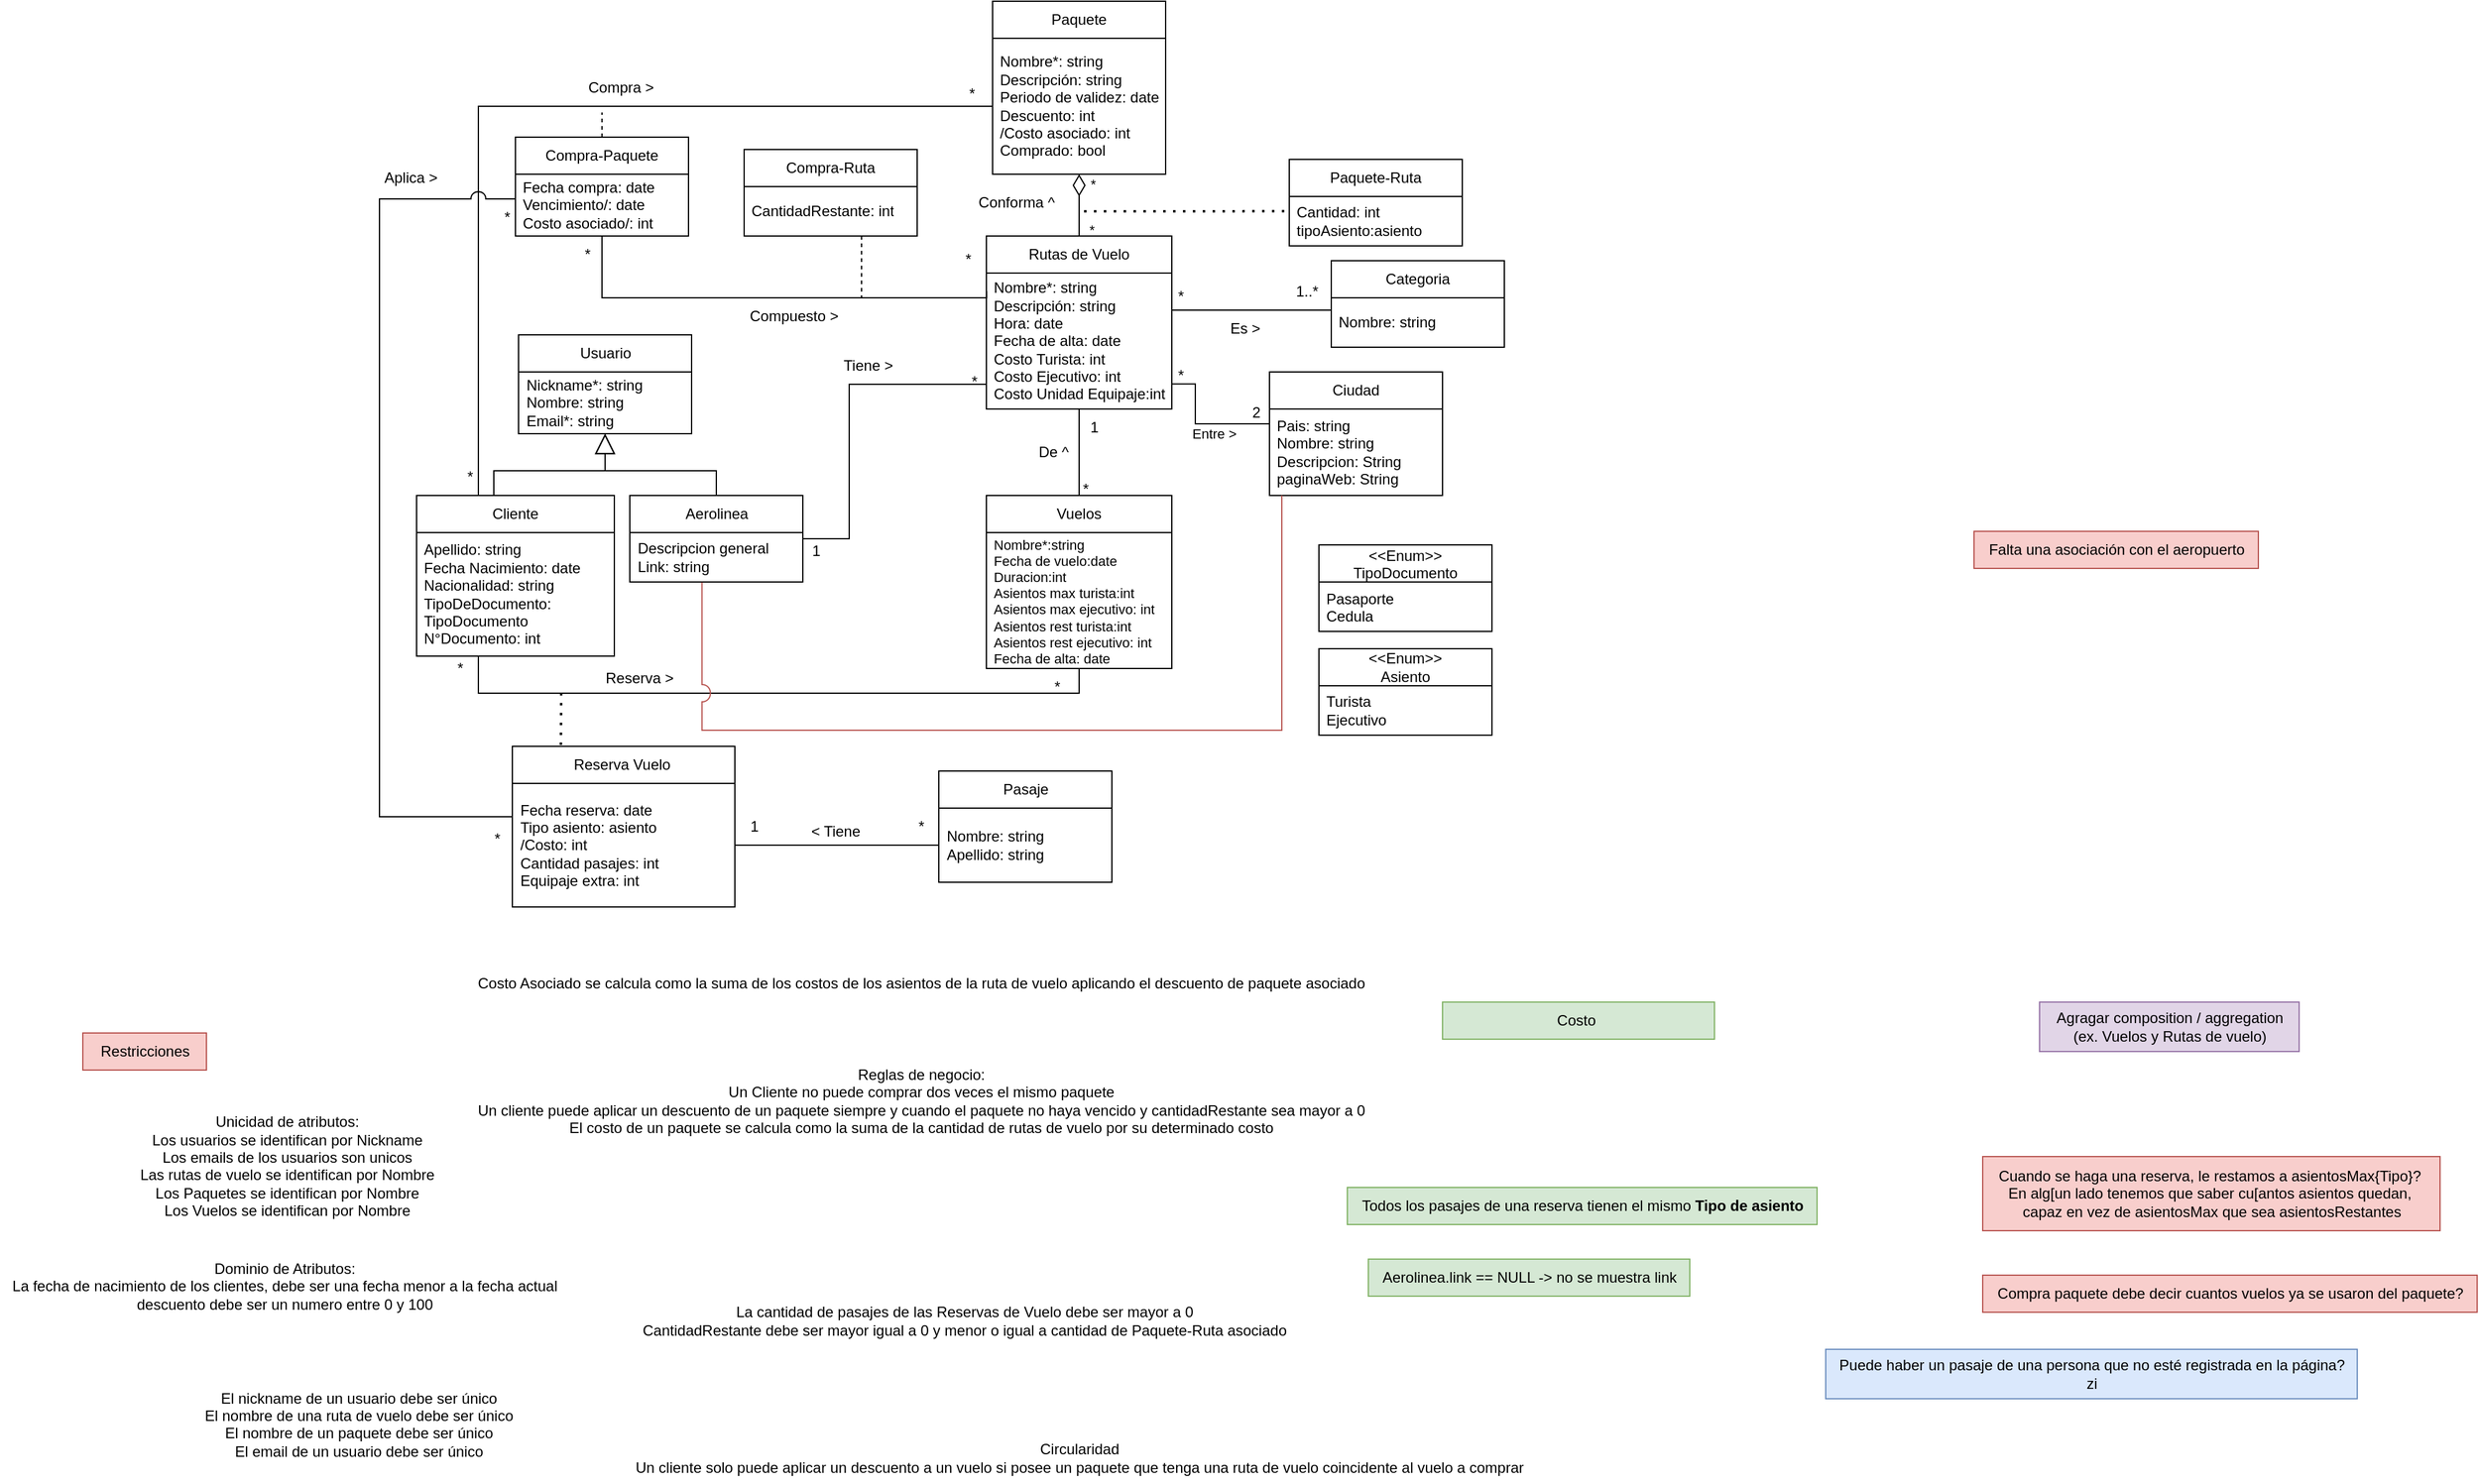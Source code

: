 <mxfile version="24.7.16" pages="2">
  <diagram name="Página-1" id="RreuBvKh5BQcYW0e1R7l">
    <mxGraphModel grid="1" page="1" gridSize="10" guides="1" tooltips="1" connect="1" arrows="1" fold="1" pageScale="1" pageWidth="827" pageHeight="1169" math="0" shadow="0">
      <root>
        <mxCell id="0" />
        <mxCell id="1" parent="0" />
        <mxCell id="V5PLEk77UhOcKIUJBHZy-1" value="Usuario" style="swimlane;fontStyle=0;childLayout=stackLayout;horizontal=1;startSize=30;horizontalStack=0;resizeParent=1;resizeParentMax=0;resizeLast=0;collapsible=1;marginBottom=0;whiteSpace=wrap;html=1;" vertex="1" parent="1">
          <mxGeometry x="122.5" y="320" width="140" height="80" as="geometry" />
        </mxCell>
        <mxCell id="V5PLEk77UhOcKIUJBHZy-2" value="Nickname*: string&lt;div&gt;Nombre: string&lt;br&gt;Email*: string&lt;/div&gt;" style="text;strokeColor=none;fillColor=none;align=left;verticalAlign=middle;spacingLeft=4;spacingRight=4;overflow=hidden;points=[[0,0.5],[1,0.5]];portConstraint=eastwest;rotatable=0;whiteSpace=wrap;html=1;" vertex="1" parent="V5PLEk77UhOcKIUJBHZy-1">
          <mxGeometry y="30" width="140" height="50" as="geometry" />
        </mxCell>
        <mxCell id="V5PLEk77UhOcKIUJBHZy-7" style="edgeStyle=orthogonalEdgeStyle;rounded=0;orthogonalLoop=1;jettySize=auto;html=1;endArrow=block;endFill=0;startSize=6;endSize=14;" edge="1" parent="1" source="V5PLEk77UhOcKIUJBHZy-5" target="V5PLEk77UhOcKIUJBHZy-1">
          <mxGeometry relative="1" as="geometry">
            <Array as="points">
              <mxPoint x="102.5" y="430" />
              <mxPoint x="192.5" y="430" />
            </Array>
          </mxGeometry>
        </mxCell>
        <mxCell id="V5PLEk77UhOcKIUJBHZy-37" style="edgeStyle=orthogonalEdgeStyle;rounded=0;orthogonalLoop=1;jettySize=auto;html=1;entryX=0;entryY=0.5;entryDx=0;entryDy=0;endArrow=none;endFill=0;" edge="1" parent="1" source="V5PLEk77UhOcKIUJBHZy-5" target="V5PLEk77UhOcKIUJBHZy-33">
          <mxGeometry relative="1" as="geometry">
            <Array as="points">
              <mxPoint x="90" y="135" />
            </Array>
          </mxGeometry>
        </mxCell>
        <mxCell id="V5PLEk77UhOcKIUJBHZy-5" value="Cliente" style="swimlane;fontStyle=0;childLayout=stackLayout;horizontal=1;startSize=30;horizontalStack=0;resizeParent=1;resizeParentMax=0;resizeLast=0;collapsible=1;marginBottom=0;whiteSpace=wrap;html=1;" vertex="1" parent="1">
          <mxGeometry x="40" y="450" width="160" height="130" as="geometry" />
        </mxCell>
        <mxCell id="V5PLEk77UhOcKIUJBHZy-6" value="Apellido: string&lt;div&gt;Fecha Nacimiento: date&lt;/div&gt;&lt;div&gt;Nacionalidad: string&lt;br&gt;TipoDeDocumento: TipoDocumento&lt;span style=&quot;background-color: rgb(42, 37, 47); color: rgba(0, 0, 0, 0); font-family: monospace; font-size: 0px; text-wrap: nowrap;&quot;&gt;%3CmxGraphModel%3E%3Croot%3E%3CmxCell%20id%3D%220%22%2F%3E%3CmxCell%20id%3D%221%22%20parent%3D%220%22%2F%3E%3CmxCell%20id%3D%222%22%20value%3D%22%26lt%3B%26lt%3BEnum%26gt%3B%26gt%3B%26%2310%3BTipoDocumento%22%20style%3D%22swimlane%3BfontStyle%3D0%3BchildLayout%3DstackLayout%3Bhorizontal%3D1%3BstartSize%3D30%3BfillColor%3Dnone%3BhorizontalStack%3D0%3BresizeParent%3D1%3BresizeParentMax%3D0%3BresizeLast%3D0%3Bcollapsible%3D1%3BmarginBottom%3D0%3B%22%20vertex%3D%221%22%20parent%3D%221%22%3E%3CmxGeometry%20x%3D%22672%22%20y%3D%22632.0%22%20width%3D%22140%22%20height%3D%2282%22%20as%3D%22geometry%22%3E%3CmxRectangle%20x%3D%22394%22%20y%3D%22640.0%22%20width%3D%22107%22%20height%3D%2241%22%20as%3D%22alternateBounds%22%2F%3E%3C%2FmxGeometry%3E%3C%2FmxCell%3E%3CmxCell%20id%3D%223%22%20value%3D%22%2B%20Pasaporte%22%20style%3D%22text%3BstrokeColor%3Dnone%3BfillColor%3Dnone%3Balign%3Dleft%3BverticalAlign%3Dtop%3BspacingLeft%3D4%3BspacingRight%3D4%3Boverflow%3Dhidden%3Brotatable%3D0%3Bpoints%3D%5B%5B0%2C0.5%5D%2C%5B1%2C0.5%5D%5D%3BportConstraint%3Deastwest%3B%22%20vertex%3D%221%22%20parent%3D%222%22%3E%3CmxGeometry%20y%3D%2230%22%20width%3D%22140%22%20height%3D%2226%22%20as%3D%22geometry%22%2F%3E%3C%2FmxCell%3E%3CmxCell%20id%3D%224%22%20value%3D%22%2B%20Cedula%22%20style%3D%22text%3BstrokeColor%3Dnone%3BfillColor%3Dnone%3Balign%3Dleft%3BverticalAlign%3Dtop%3BspacingLeft%3D4%3BspacingRight%3D4%3Boverflow%3Dhidden%3Brotatable%3D0%3Bpoints%3D%5B%5B0%2C0.5%5D%2C%5B1%2C0.5%5D%5D%3BportConstraint%3Deastwest%3B%22%20vertex%3D%221%22%20parent%3D%222%22%3E%3CmxGeometry%20y%3D%2256%22%20width%3D%22140%22%20height%3D%2226%22%20as%3D%22geometry%22%2F%3E%3C%2FmxCell%3E%3C%2Froot%3E%3C%2FmxGraphModel%3E&lt;/span&gt;&lt;/div&gt;&lt;div&gt;N°Documento: int&lt;/div&gt;" style="text;strokeColor=none;fillColor=none;align=left;verticalAlign=middle;spacingLeft=4;spacingRight=4;overflow=hidden;points=[[0,0.5],[1,0.5]];portConstraint=eastwest;rotatable=0;whiteSpace=wrap;html=1;" vertex="1" parent="V5PLEk77UhOcKIUJBHZy-5">
          <mxGeometry y="30" width="160" height="100" as="geometry" />
        </mxCell>
        <mxCell id="V5PLEk77UhOcKIUJBHZy-34" style="edgeStyle=orthogonalEdgeStyle;rounded=0;orthogonalLoop=1;jettySize=auto;html=1;endArrow=diamondThin;endFill=0;startArrow=none;startFill=0;strokeWidth=1;startSize=9;endSize=15;" edge="1" parent="1" source="V5PLEk77UhOcKIUJBHZy-8">
          <mxGeometry relative="1" as="geometry">
            <mxPoint x="576" y="190" as="targetPoint" />
          </mxGeometry>
        </mxCell>
        <mxCell id="wot-BTRei-Lp_0zu7W5U-7" value="*" style="edgeLabel;html=1;align=center;verticalAlign=middle;resizable=0;points=[];" connectable="0" vertex="1" parent="V5PLEk77UhOcKIUJBHZy-34">
          <mxGeometry x="0.6" y="-1" relative="1" as="geometry">
            <mxPoint x="10" y="-2" as="offset" />
          </mxGeometry>
        </mxCell>
        <mxCell id="wot-BTRei-Lp_0zu7W5U-8" value="*" style="edgeLabel;html=1;align=center;verticalAlign=middle;resizable=0;points=[];" connectable="0" vertex="1" parent="V5PLEk77UhOcKIUJBHZy-34">
          <mxGeometry x="-0.806" y="-1" relative="1" as="geometry">
            <mxPoint x="9" as="offset" />
          </mxGeometry>
        </mxCell>
        <mxCell id="V5PLEk77UhOcKIUJBHZy-8" value="Rutas de Vuelo" style="swimlane;fontStyle=0;childLayout=stackLayout;horizontal=1;startSize=30;horizontalStack=0;resizeParent=1;resizeParentMax=0;resizeLast=0;collapsible=1;marginBottom=0;whiteSpace=wrap;html=1;" vertex="1" parent="1">
          <mxGeometry x="501" y="240" width="150" height="140" as="geometry" />
        </mxCell>
        <mxCell id="V5PLEk77UhOcKIUJBHZy-9" value="Nombre*: string&lt;div&gt;Descripción: string&lt;/div&gt;&lt;div&gt;Hora: date&lt;/div&gt;&lt;div&gt;Fecha de alta: date&lt;/div&gt;&lt;div&gt;Costo Turista: int&lt;/div&gt;&lt;div&gt;Costo Ejecutivo: int&lt;/div&gt;&lt;div&gt;Costo Unidad Equipaje:int&lt;/div&gt;" style="text;strokeColor=none;fillColor=none;align=left;verticalAlign=middle;spacingLeft=4;spacingRight=4;overflow=hidden;points=[[0,0.5],[1,0.5]];portConstraint=eastwest;rotatable=0;whiteSpace=wrap;html=1;" vertex="1" parent="V5PLEk77UhOcKIUJBHZy-8">
          <mxGeometry y="30" width="150" height="110" as="geometry" />
        </mxCell>
        <mxCell id="V5PLEk77UhOcKIUJBHZy-15" style="edgeStyle=orthogonalEdgeStyle;rounded=0;orthogonalLoop=1;jettySize=auto;html=1;endArrow=block;endFill=0;startSize=6;endSize=14;" edge="1" parent="1" source="DzdBS_OQqPkUnxVrlCiM-1" target="V5PLEk77UhOcKIUJBHZy-1">
          <mxGeometry relative="1" as="geometry">
            <Array as="points">
              <mxPoint x="282.5" y="430" />
              <mxPoint x="192.5" y="430" />
            </Array>
          </mxGeometry>
        </mxCell>
        <mxCell id="V5PLEk77UhOcKIUJBHZy-18" style="edgeStyle=orthogonalEdgeStyle;rounded=0;orthogonalLoop=1;jettySize=auto;html=1;entryX=0;entryY=0.5;entryDx=0;entryDy=0;startArrow=none;startFill=0;endArrow=none;endFill=0;" edge="1" parent="1" source="DzdBS_OQqPkUnxVrlCiM-1" target="V5PLEk77UhOcKIUJBHZy-9">
          <mxGeometry relative="1" as="geometry">
            <Array as="points">
              <mxPoint x="390" y="485" />
              <mxPoint x="390" y="360" />
              <mxPoint x="501" y="360" />
            </Array>
          </mxGeometry>
        </mxCell>
        <mxCell id="DzdBS_OQqPkUnxVrlCiM-1" value="Aerolinea" style="swimlane;fontStyle=0;childLayout=stackLayout;horizontal=1;startSize=30;horizontalStack=0;resizeParent=1;resizeParentMax=0;resizeLast=0;collapsible=1;marginBottom=0;whiteSpace=wrap;html=1;" vertex="1" parent="1">
          <mxGeometry x="212.5" y="450" width="140" height="70" as="geometry" />
        </mxCell>
        <mxCell id="DzdBS_OQqPkUnxVrlCiM-2" value="Descripcion general&lt;div&gt;Link: string&lt;/div&gt;" style="text;strokeColor=none;fillColor=none;align=left;verticalAlign=middle;spacingLeft=4;spacingRight=4;overflow=hidden;points=[[0,0.5],[1,0.5]];portConstraint=eastwest;rotatable=0;whiteSpace=wrap;html=1;" vertex="1" parent="DzdBS_OQqPkUnxVrlCiM-1">
          <mxGeometry y="30" width="140" height="40" as="geometry" />
        </mxCell>
        <mxCell id="V5PLEk77UhOcKIUJBHZy-14" style="edgeStyle=orthogonalEdgeStyle;rounded=0;orthogonalLoop=1;jettySize=auto;html=1;endArrow=none;endFill=0;" edge="1" parent="1" source="NT-8WvQSGCkODzD1yl9p-1" target="V5PLEk77UhOcKIUJBHZy-8">
          <mxGeometry relative="1" as="geometry" />
        </mxCell>
        <mxCell id="NT-8WvQSGCkODzD1yl9p-1" value="Vuelos" style="swimlane;fontStyle=0;childLayout=stackLayout;horizontal=1;startSize=30;horizontalStack=0;resizeParent=1;resizeParentMax=0;resizeLast=0;collapsible=1;marginBottom=0;whiteSpace=wrap;html=1;" vertex="1" parent="1">
          <mxGeometry x="501" y="450" width="150" height="140" as="geometry" />
        </mxCell>
        <mxCell id="NT-8WvQSGCkODzD1yl9p-2" value="&lt;font style=&quot;font-size: 11px;&quot;&gt;Nombre*:string&lt;/font&gt;&lt;div style=&quot;font-size: 11px;&quot;&gt;&lt;font style=&quot;font-size: 11px;&quot;&gt;Fecha de vuelo:date&lt;/font&gt;&lt;/div&gt;&lt;div style=&quot;font-size: 11px;&quot;&gt;&lt;font style=&quot;font-size: 11px;&quot;&gt;Duracion:int&lt;/font&gt;&lt;/div&gt;&lt;div style=&quot;font-size: 11px;&quot;&gt;&lt;font style=&quot;font-size: 11px;&quot;&gt;Asientos max t&lt;span style=&quot;background-color: initial;&quot;&gt;urista:int&lt;/span&gt;&lt;/font&gt;&lt;/div&gt;&lt;div style=&quot;font-size: 11px;&quot;&gt;&lt;font style=&quot;font-size: 11px;&quot;&gt;Asientos max ejecutivo: int&lt;/font&gt;&lt;/div&gt;&lt;div style=&quot;font-size: 11px;&quot;&gt;&lt;font style=&quot;font-size: 11px;&quot;&gt;&lt;div&gt;Asientos rest t&lt;span style=&quot;background-color: initial;&quot;&gt;urista:int&lt;/span&gt;&lt;/div&gt;&lt;div&gt;Asientos rest ejecutivo: int&lt;/div&gt;&lt;/font&gt;&lt;/div&gt;&lt;div style=&quot;font-size: 11px;&quot;&gt;&lt;font style=&quot;font-size: 11px;&quot;&gt;Fecha de alta: date&lt;/font&gt;&lt;/div&gt;" style="text;strokeColor=none;fillColor=none;align=left;verticalAlign=middle;spacingLeft=4;spacingRight=4;overflow=hidden;points=[[0,0.5],[1,0.5]];portConstraint=eastwest;rotatable=0;whiteSpace=wrap;html=1;" vertex="1" parent="NT-8WvQSGCkODzD1yl9p-1">
          <mxGeometry y="30" width="150" height="110" as="geometry" />
        </mxCell>
        <mxCell id="V5PLEk77UhOcKIUJBHZy-12" value="&amp;lt;&amp;lt;Enum&amp;gt;&amp;gt;&lt;div&gt;Asiento&lt;/div&gt;" style="swimlane;fontStyle=0;childLayout=stackLayout;horizontal=1;startSize=30;horizontalStack=0;resizeParent=1;resizeParentMax=0;resizeLast=0;collapsible=1;marginBottom=0;whiteSpace=wrap;html=1;" vertex="1" parent="1">
          <mxGeometry x="770" y="574" width="140" height="70" as="geometry" />
        </mxCell>
        <mxCell id="V5PLEk77UhOcKIUJBHZy-13" value="Turista&lt;div&gt;Ejecutivo&lt;/div&gt;" style="text;strokeColor=none;fillColor=none;align=left;verticalAlign=middle;spacingLeft=4;spacingRight=4;overflow=hidden;points=[[0,0.5],[1,0.5]];portConstraint=eastwest;rotatable=0;whiteSpace=wrap;html=1;" vertex="1" parent="V5PLEk77UhOcKIUJBHZy-12">
          <mxGeometry y="30" width="140" height="40" as="geometry" />
        </mxCell>
        <mxCell id="V5PLEk77UhOcKIUJBHZy-16" style="edgeStyle=orthogonalEdgeStyle;rounded=0;orthogonalLoop=1;jettySize=auto;html=1;endArrow=none;endFill=0;" edge="1" parent="1" source="V5PLEk77UhOcKIUJBHZy-5" target="NT-8WvQSGCkODzD1yl9p-1">
          <mxGeometry relative="1" as="geometry">
            <Array as="points">
              <mxPoint x="90" y="610" />
              <mxPoint x="576" y="610" />
            </Array>
            <mxPoint x="500" y="610" as="targetPoint" />
          </mxGeometry>
        </mxCell>
        <mxCell id="G3yOZRBvf7gTQaOpe-5t-8" style="edgeStyle=orthogonalEdgeStyle;rounded=0;orthogonalLoop=1;jettySize=auto;html=1;entryX=0;entryY=0.5;entryDx=0;entryDy=0;endArrow=none;endFill=0;jumpStyle=arc;startSize=6;jumpSize=12;" edge="1" parent="1" source="NT-8WvQSGCkODzD1yl9p-3" target="V5PLEk77UhOcKIUJBHZy-39">
          <mxGeometry relative="1" as="geometry">
            <Array as="points">
              <mxPoint x="10" y="710" />
              <mxPoint x="10" y="210" />
              <mxPoint x="120" y="210" />
            </Array>
          </mxGeometry>
        </mxCell>
        <mxCell id="NT-8WvQSGCkODzD1yl9p-3" value="Reserva Vuelo&amp;nbsp;" style="swimlane;fontStyle=0;childLayout=stackLayout;horizontal=1;startSize=30;horizontalStack=0;resizeParent=1;resizeParentMax=0;resizeLast=0;collapsible=1;marginBottom=0;whiteSpace=wrap;html=1;" vertex="1" parent="1">
          <mxGeometry x="117.5" y="653" width="180" height="130" as="geometry" />
        </mxCell>
        <mxCell id="NT-8WvQSGCkODzD1yl9p-4" value="Fecha reserva: date&lt;div&gt;Tipo asiento: asiento&lt;/div&gt;&lt;div&gt;&lt;span style=&quot;background-color: initial;&quot;&gt;/Costo: int&lt;/span&gt;&lt;br&gt;&lt;/div&gt;&lt;div&gt;Cantidad pasajes: int&lt;/div&gt;&lt;div&gt;Equipaje extra: int&lt;/div&gt;" style="text;strokeColor=none;fillColor=none;align=left;verticalAlign=middle;spacingLeft=4;spacingRight=4;overflow=hidden;points=[[0,0.5],[1,0.5]];portConstraint=eastwest;rotatable=0;whiteSpace=wrap;html=1;" vertex="1" parent="NT-8WvQSGCkODzD1yl9p-3">
          <mxGeometry y="30" width="180" height="100" as="geometry" />
        </mxCell>
        <mxCell id="V5PLEk77UhOcKIUJBHZy-26" value="Pasaje" style="swimlane;fontStyle=0;childLayout=stackLayout;horizontal=1;startSize=30;horizontalStack=0;resizeParent=1;resizeParentMax=0;resizeLast=0;collapsible=1;marginBottom=0;whiteSpace=wrap;html=1;" vertex="1" parent="1">
          <mxGeometry x="462.5" y="673" width="140" height="90" as="geometry" />
        </mxCell>
        <mxCell id="NT-8WvQSGCkODzD1yl9p-11" value="Nombre: string&lt;div&gt;Apellido: string&lt;/div&gt;" style="text;strokeColor=none;fillColor=none;align=left;verticalAlign=middle;spacingLeft=4;spacingRight=4;overflow=hidden;points=[[0,0.5],[1,0.5]];portConstraint=eastwest;rotatable=0;whiteSpace=wrap;html=1;" vertex="1" parent="V5PLEk77UhOcKIUJBHZy-26">
          <mxGeometry y="30" width="140" height="60" as="geometry" />
        </mxCell>
        <mxCell id="V5PLEk77UhOcKIUJBHZy-28" style="edgeStyle=orthogonalEdgeStyle;rounded=0;orthogonalLoop=1;jettySize=auto;html=1;entryX=1;entryY=0.5;entryDx=0;entryDy=0;endArrow=none;endFill=0;" edge="1" parent="1" source="NT-8WvQSGCkODzD1yl9p-11" target="NT-8WvQSGCkODzD1yl9p-4">
          <mxGeometry relative="1" as="geometry">
            <mxPoint x="317.5" y="713" as="sourcePoint" />
          </mxGeometry>
        </mxCell>
        <mxCell id="V5PLEk77UhOcKIUJBHZy-30" value="Puede haber un pasaje de una persona que no esté registrada en la página?&lt;div&gt;zi&lt;/div&gt;" style="text;html=1;align=center;verticalAlign=middle;resizable=0;points=[];autosize=1;strokeColor=#6c8ebf;fillColor=#dae8fc;" vertex="1" parent="1">
          <mxGeometry x="1180" y="1141" width="430" height="40" as="geometry" />
        </mxCell>
        <mxCell id="V5PLEk77UhOcKIUJBHZy-32" value="Paquete" style="swimlane;fontStyle=0;childLayout=stackLayout;horizontal=1;startSize=30;horizontalStack=0;resizeParent=1;resizeParentMax=0;resizeLast=0;collapsible=1;marginBottom=0;whiteSpace=wrap;html=1;" vertex="1" parent="1">
          <mxGeometry x="506" y="50" width="140" height="140" as="geometry" />
        </mxCell>
        <mxCell id="V5PLEk77UhOcKIUJBHZy-33" value="&lt;div&gt;Nombre*: string&lt;/div&gt;&lt;div&gt;Descripción: string&lt;/div&gt;&lt;div&gt;Periodo de validez: date&lt;/div&gt;&lt;div&gt;Descuento: int&lt;/div&gt;&lt;div&gt;/Costo asociado: int&lt;/div&gt;&lt;div&gt;Comprado: bool&amp;nbsp;&lt;/div&gt;" style="text;strokeColor=none;fillColor=none;align=left;verticalAlign=middle;spacingLeft=4;spacingRight=4;overflow=hidden;points=[[0,0.5],[1,0.5]];portConstraint=eastwest;rotatable=0;whiteSpace=wrap;html=1;" vertex="1" parent="V5PLEk77UhOcKIUJBHZy-32">
          <mxGeometry y="30" width="140" height="110" as="geometry" />
        </mxCell>
        <mxCell id="NT-8WvQSGCkODzD1yl9p-7" value="Costo&amp;nbsp;" style="text;html=1;align=center;verticalAlign=middle;whiteSpace=wrap;rounded=0;fillColor=#d5e8d4;strokeColor=#82b366;" vertex="1" parent="1">
          <mxGeometry x="870" y="860" width="220" height="30" as="geometry" />
        </mxCell>
        <mxCell id="NT-8WvQSGCkODzD1yl9p-8" value="1" style="text;html=1;align=center;verticalAlign=middle;resizable=0;points=[];autosize=1;strokeColor=none;fillColor=none;" vertex="1" parent="1">
          <mxGeometry x="297.5" y="703" width="30" height="30" as="geometry" />
        </mxCell>
        <mxCell id="NT-8WvQSGCkODzD1yl9p-9" value="*" style="text;html=1;align=center;verticalAlign=middle;resizable=0;points=[];autosize=1;strokeColor=none;fillColor=none;" vertex="1" parent="1">
          <mxGeometry x="60" y="575" width="30" height="30" as="geometry" />
        </mxCell>
        <mxCell id="V5PLEk77UhOcKIUJBHZy-40" style="edgeStyle=orthogonalEdgeStyle;rounded=0;orthogonalLoop=1;jettySize=auto;html=1;endArrow=none;endFill=0;dashed=1;" edge="1" parent="1" source="V5PLEk77UhOcKIUJBHZy-38">
          <mxGeometry relative="1" as="geometry">
            <mxPoint x="190" y="140" as="targetPoint" />
          </mxGeometry>
        </mxCell>
        <mxCell id="V5PLEk77UhOcKIUJBHZy-38" value="Compra-Paquete" style="swimlane;fontStyle=0;childLayout=stackLayout;horizontal=1;startSize=30;horizontalStack=0;resizeParent=1;resizeParentMax=0;resizeLast=0;collapsible=1;marginBottom=0;whiteSpace=wrap;html=1;" vertex="1" parent="1">
          <mxGeometry x="120" y="160" width="140" height="80" as="geometry" />
        </mxCell>
        <mxCell id="V5PLEk77UhOcKIUJBHZy-39" value="Fecha compra: date&lt;div&gt;Vencimiento/: date&lt;/div&gt;&lt;div&gt;Costo asociado/: int&lt;/div&gt;" style="text;strokeColor=none;fillColor=none;align=left;verticalAlign=middle;spacingLeft=4;spacingRight=4;overflow=hidden;points=[[0,0.5],[1,0.5]];portConstraint=eastwest;rotatable=0;whiteSpace=wrap;html=1;" vertex="1" parent="V5PLEk77UhOcKIUJBHZy-38">
          <mxGeometry y="30" width="140" height="50" as="geometry" />
        </mxCell>
        <mxCell id="NT-8WvQSGCkODzD1yl9p-12" value="Todos los pasajes de una reserva tienen el mismo &lt;b&gt;Tipo de asiento&lt;/b&gt;" style="text;html=1;align=center;verticalAlign=middle;resizable=0;points=[];autosize=1;strokeColor=#82b366;fillColor=#d5e8d4;" vertex="1" parent="1">
          <mxGeometry x="793" y="1010" width="380" height="30" as="geometry" />
        </mxCell>
        <mxCell id="NT-8WvQSGCkODzD1yl9p-13" value="Compra &amp;gt;" style="text;html=1;align=center;verticalAlign=middle;resizable=0;points=[];autosize=1;strokeColor=none;fillColor=none;" vertex="1" parent="1">
          <mxGeometry x="165" y="105" width="80" height="30" as="geometry" />
        </mxCell>
        <mxCell id="NT-8WvQSGCkODzD1yl9p-14" value="Reserva&lt;span style=&quot;background-color: initial;&quot;&gt;&amp;nbsp;&amp;gt;&lt;/span&gt;&lt;div&gt;&lt;div&gt;&lt;br&gt;&lt;/div&gt;&lt;/div&gt;" style="text;html=1;align=center;verticalAlign=middle;resizable=0;points=[];autosize=1;strokeColor=none;fillColor=none;" vertex="1" parent="1">
          <mxGeometry x="180" y="585" width="80" height="40" as="geometry" />
        </mxCell>
        <mxCell id="NT-8WvQSGCkODzD1yl9p-15" value="Agragar&amp;nbsp;&lt;span style=&quot;background-color: initial;&quot;&gt;composition / aggregation&lt;br&gt;(ex. Vuelos y Rutas de vuelo)&lt;/span&gt;" style="text;html=1;align=center;verticalAlign=middle;resizable=0;points=[];autosize=1;strokeColor=#9673a6;fillColor=#e1d5e7;" vertex="1" parent="1">
          <mxGeometry x="1353" y="860" width="210" height="40" as="geometry" />
        </mxCell>
        <mxCell id="NT-8WvQSGCkODzD1yl9p-16" value="Tiene &amp;gt;" style="text;html=1;align=center;verticalAlign=middle;resizable=0;points=[];autosize=1;strokeColor=none;fillColor=none;" vertex="1" parent="1">
          <mxGeometry x="375" y="330" width="60" height="30" as="geometry" />
        </mxCell>
        <mxCell id="NT-8WvQSGCkODzD1yl9p-17" value="Conforma ^" style="text;html=1;align=center;verticalAlign=middle;resizable=0;points=[];autosize=1;strokeColor=none;fillColor=none;rotation=0;" vertex="1" parent="1">
          <mxGeometry x="480" y="198" width="90" height="30" as="geometry" />
        </mxCell>
        <mxCell id="NT-8WvQSGCkODzD1yl9p-18" value="&amp;nbsp;&amp;lt; Tiene" style="text;html=1;align=center;verticalAlign=middle;resizable=0;points=[];autosize=1;strokeColor=none;fillColor=none;" vertex="1" parent="1">
          <mxGeometry x="341.5" y="707" width="70" height="30" as="geometry" />
        </mxCell>
        <mxCell id="NT-8WvQSGCkODzD1yl9p-19" value="De ^" style="text;html=1;align=center;verticalAlign=middle;resizable=0;points=[];autosize=1;strokeColor=none;fillColor=none;" vertex="1" parent="1">
          <mxGeometry x="530" y="400" width="50" height="30" as="geometry" />
        </mxCell>
        <mxCell id="NT-8WvQSGCkODzD1yl9p-20" value="Aerolinea.link == NULL -&amp;gt; no se muestra link" style="text;html=1;align=center;verticalAlign=middle;resizable=0;points=[];autosize=1;strokeColor=#82b366;fillColor=#d5e8d4;" vertex="1" parent="1">
          <mxGeometry x="810" y="1068" width="260" height="30" as="geometry" />
        </mxCell>
        <mxCell id="G3yOZRBvf7gTQaOpe-5t-1" value="Ciudad" style="swimlane;fontStyle=0;childLayout=stackLayout;horizontal=1;startSize=30;horizontalStack=0;resizeParent=1;resizeParentMax=0;resizeLast=0;collapsible=1;marginBottom=0;whiteSpace=wrap;html=1;" vertex="1" parent="1">
          <mxGeometry x="730" y="350" width="140" height="100" as="geometry" />
        </mxCell>
        <mxCell id="G3yOZRBvf7gTQaOpe-5t-2" value="Pais: string&lt;div&gt;Nombre: string&lt;/div&gt;&lt;div&gt;Descripcion: String&lt;/div&gt;&lt;div&gt;paginaWeb: String&lt;/div&gt;" style="text;strokeColor=none;fillColor=none;align=left;verticalAlign=middle;spacingLeft=4;spacingRight=4;overflow=hidden;points=[[0,0.5],[1,0.5]];portConstraint=eastwest;rotatable=0;whiteSpace=wrap;html=1;" vertex="1" parent="G3yOZRBvf7gTQaOpe-5t-1">
          <mxGeometry y="30" width="140" height="70" as="geometry" />
        </mxCell>
        <mxCell id="G3yOZRBvf7gTQaOpe-5t-3" value="Categoria" style="swimlane;fontStyle=0;childLayout=stackLayout;horizontal=1;startSize=30;horizontalStack=0;resizeParent=1;resizeParentMax=0;resizeLast=0;collapsible=1;marginBottom=0;whiteSpace=wrap;html=1;" vertex="1" parent="1">
          <mxGeometry x="780" y="260" width="140" height="70" as="geometry" />
        </mxCell>
        <mxCell id="G3yOZRBvf7gTQaOpe-5t-4" value="&lt;div&gt;Nombre: string&lt;/div&gt;" style="text;strokeColor=none;fillColor=none;align=left;verticalAlign=middle;spacingLeft=4;spacingRight=4;overflow=hidden;points=[[0,0.5],[1,0.5]];portConstraint=eastwest;rotatable=0;whiteSpace=wrap;html=1;" vertex="1" parent="G3yOZRBvf7gTQaOpe-5t-3">
          <mxGeometry y="30" width="140" height="40" as="geometry" />
        </mxCell>
        <mxCell id="G3yOZRBvf7gTQaOpe-5t-9" value="Paquete-Ruta" style="swimlane;fontStyle=0;childLayout=stackLayout;horizontal=1;startSize=30;horizontalStack=0;resizeParent=1;resizeParentMax=0;resizeLast=0;collapsible=1;marginBottom=0;whiteSpace=wrap;html=1;" vertex="1" parent="1">
          <mxGeometry x="746" y="178" width="140" height="70" as="geometry" />
        </mxCell>
        <mxCell id="G3yOZRBvf7gTQaOpe-5t-10" value="Cantidad: int&lt;div&gt;tipoAsiento:asiento&lt;/div&gt;" style="text;strokeColor=none;fillColor=none;align=left;verticalAlign=middle;spacingLeft=4;spacingRight=4;overflow=hidden;points=[[0,0.5],[1,0.5]];portConstraint=eastwest;rotatable=0;whiteSpace=wrap;html=1;" vertex="1" parent="G3yOZRBvf7gTQaOpe-5t-9">
          <mxGeometry y="30" width="140" height="40" as="geometry" />
        </mxCell>
        <mxCell id="wot-BTRei-Lp_0zu7W5U-6" value="Compra paquete debe decir cuantos vuelos ya se usaron del paquete?" style="text;html=1;align=center;verticalAlign=middle;resizable=0;points=[];autosize=1;strokeColor=#b85450;fillColor=#f8cecc;gradientColor=none;" vertex="1" parent="1">
          <mxGeometry x="1307" y="1081" width="400" height="30" as="geometry" />
        </mxCell>
        <mxCell id="G3yOZRBvf7gTQaOpe-5t-15" value="&lt;span style=&quot;background-color: initial;&quot;&gt;Aplica &amp;gt;&lt;/span&gt;&lt;div&gt;&lt;div&gt;&lt;br&gt;&lt;/div&gt;&lt;/div&gt;" style="text;html=1;align=center;verticalAlign=middle;resizable=0;points=[];autosize=1;strokeColor=none;fillColor=none;" vertex="1" parent="1">
          <mxGeometry y="180" width="70" height="40" as="geometry" />
        </mxCell>
        <mxCell id="G3yOZRBvf7gTQaOpe-5t-16" value="*" style="text;html=1;align=center;verticalAlign=middle;resizable=0;points=[];autosize=1;strokeColor=none;fillColor=none;" vertex="1" parent="1">
          <mxGeometry x="542.5" y="590" width="30" height="30" as="geometry" />
        </mxCell>
        <mxCell id="G3yOZRBvf7gTQaOpe-5t-17" value="*" style="text;html=1;align=center;verticalAlign=middle;resizable=0;points=[];autosize=1;strokeColor=none;fillColor=none;" vertex="1" parent="1">
          <mxGeometry x="97.5" y="210" width="30" height="30" as="geometry" />
        </mxCell>
        <mxCell id="G3yOZRBvf7gTQaOpe-5t-18" value="*" style="text;html=1;align=center;verticalAlign=middle;resizable=0;points=[];autosize=1;strokeColor=none;fillColor=none;" vertex="1" parent="1">
          <mxGeometry x="90" y="713" width="30" height="30" as="geometry" />
        </mxCell>
        <mxCell id="G3yOZRBvf7gTQaOpe-5t-19" value="2" style="text;html=1;align=center;verticalAlign=middle;resizable=0;points=[];autosize=1;strokeColor=none;fillColor=none;" vertex="1" parent="1">
          <mxGeometry x="704" y="368" width="30" height="30" as="geometry" />
        </mxCell>
        <mxCell id="G3yOZRBvf7gTQaOpe-5t-21" value="*" style="text;html=1;align=center;verticalAlign=middle;resizable=0;points=[];autosize=1;strokeColor=none;fillColor=none;" vertex="1" parent="1">
          <mxGeometry x="432.5" y="703" width="30" height="30" as="geometry" />
        </mxCell>
        <mxCell id="G3yOZRBvf7gTQaOpe-5t-22" value="*" style="text;html=1;align=center;verticalAlign=middle;resizable=0;points=[];autosize=1;strokeColor=none;fillColor=none;" vertex="1" parent="1">
          <mxGeometry x="67.5" y="420" width="30" height="30" as="geometry" />
        </mxCell>
        <mxCell id="G3yOZRBvf7gTQaOpe-5t-23" value="*" style="text;html=1;align=center;verticalAlign=middle;resizable=0;points=[];autosize=1;strokeColor=none;fillColor=none;" vertex="1" parent="1">
          <mxGeometry x="474" y="110" width="30" height="30" as="geometry" />
        </mxCell>
        <mxCell id="G3yOZRBvf7gTQaOpe-5t-24" value="1" style="text;html=1;align=center;verticalAlign=middle;resizable=0;points=[];autosize=1;strokeColor=none;fillColor=none;" vertex="1" parent="1">
          <mxGeometry x="347.5" y="480" width="30" height="30" as="geometry" />
        </mxCell>
        <mxCell id="G3yOZRBvf7gTQaOpe-5t-25" value="*" style="text;html=1;align=center;verticalAlign=middle;resizable=0;points=[];autosize=1;strokeColor=none;fillColor=none;" vertex="1" parent="1">
          <mxGeometry x="476" y="343" width="30" height="30" as="geometry" />
        </mxCell>
        <mxCell id="G3yOZRBvf7gTQaOpe-5t-26" style="edgeStyle=orthogonalEdgeStyle;rounded=0;orthogonalLoop=1;jettySize=auto;html=1;entryX=0;entryY=0.25;entryDx=0;entryDy=0;endArrow=none;endFill=0;" edge="1" parent="1" source="V5PLEk77UhOcKIUJBHZy-9" target="G3yOZRBvf7gTQaOpe-5t-3">
          <mxGeometry relative="1" as="geometry">
            <Array as="points">
              <mxPoint x="780" y="300" />
            </Array>
          </mxGeometry>
        </mxCell>
        <mxCell id="G3yOZRBvf7gTQaOpe-5t-27" value="*" style="text;html=1;align=center;verticalAlign=middle;resizable=0;points=[];autosize=1;strokeColor=none;fillColor=none;" vertex="1" parent="1">
          <mxGeometry x="643" y="274" width="30" height="30" as="geometry" />
        </mxCell>
        <mxCell id="G3yOZRBvf7gTQaOpe-5t-28" value="*" style="text;html=1;align=center;verticalAlign=middle;resizable=0;points=[];autosize=1;strokeColor=none;fillColor=none;" vertex="1" parent="1">
          <mxGeometry x="643" y="338" width="30" height="30" as="geometry" />
        </mxCell>
        <mxCell id="G3yOZRBvf7gTQaOpe-5t-29" value="1..*" style="text;html=1;align=center;verticalAlign=middle;resizable=0;points=[];autosize=1;strokeColor=none;fillColor=none;" vertex="1" parent="1">
          <mxGeometry x="740" y="270" width="40" height="30" as="geometry" />
        </mxCell>
        <mxCell id="G3yOZRBvf7gTQaOpe-5t-30" value="1" style="text;html=1;align=center;verticalAlign=middle;resizable=0;points=[];autosize=1;strokeColor=none;fillColor=none;" vertex="1" parent="1">
          <mxGeometry x="572.5" y="380" width="30" height="30" as="geometry" />
        </mxCell>
        <mxCell id="G3yOZRBvf7gTQaOpe-5t-31" value="*" style="text;html=1;align=center;verticalAlign=middle;resizable=0;points=[];autosize=1;strokeColor=none;fillColor=none;" vertex="1" parent="1">
          <mxGeometry x="566" y="430" width="30" height="30" as="geometry" />
        </mxCell>
        <mxCell id="G3yOZRBvf7gTQaOpe-5t-35" style="edgeStyle=orthogonalEdgeStyle;rounded=0;orthogonalLoop=1;jettySize=auto;html=1;endArrow=none;endFill=0;entryX=0.001;entryY=0.132;entryDx=0;entryDy=0;entryPerimeter=0;" edge="1" parent="1" source="V5PLEk77UhOcKIUJBHZy-38" target="V5PLEk77UhOcKIUJBHZy-9">
          <mxGeometry relative="1" as="geometry">
            <Array as="points">
              <mxPoint x="190" y="290" />
            </Array>
            <mxPoint x="470" y="290" as="targetPoint" />
          </mxGeometry>
        </mxCell>
        <mxCell id="G3yOZRBvf7gTQaOpe-5t-36" value="Compra-Ruta" style="swimlane;fontStyle=0;childLayout=stackLayout;horizontal=1;startSize=30;horizontalStack=0;resizeParent=1;resizeParentMax=0;resizeLast=0;collapsible=1;marginBottom=0;whiteSpace=wrap;html=1;" vertex="1" parent="1">
          <mxGeometry x="305" y="170" width="140" height="70" as="geometry" />
        </mxCell>
        <mxCell id="G3yOZRBvf7gTQaOpe-5t-38" style="edgeStyle=orthogonalEdgeStyle;rounded=0;orthogonalLoop=1;jettySize=auto;html=1;endArrow=none;endFill=0;dashed=1;" edge="1" parent="G3yOZRBvf7gTQaOpe-5t-36" source="G3yOZRBvf7gTQaOpe-5t-37">
          <mxGeometry relative="1" as="geometry">
            <mxPoint x="95" y="120" as="targetPoint" />
            <Array as="points">
              <mxPoint x="95" y="100" />
              <mxPoint x="95" y="100" />
            </Array>
          </mxGeometry>
        </mxCell>
        <mxCell id="G3yOZRBvf7gTQaOpe-5t-37" value="CantidadRestante: int" style="text;strokeColor=none;fillColor=none;align=left;verticalAlign=middle;spacingLeft=4;spacingRight=4;overflow=hidden;points=[[0,0.5],[1,0.5]];portConstraint=eastwest;rotatable=0;whiteSpace=wrap;html=1;" vertex="1" parent="G3yOZRBvf7gTQaOpe-5t-36">
          <mxGeometry y="30" width="140" height="40" as="geometry" />
        </mxCell>
        <mxCell id="G3yOZRBvf7gTQaOpe-5t-39" value="Compuesto &amp;gt;" style="text;html=1;align=center;verticalAlign=middle;resizable=0;points=[];autosize=1;strokeColor=none;fillColor=none;" vertex="1" parent="1">
          <mxGeometry x="295" y="290" width="100" height="30" as="geometry" />
        </mxCell>
        <mxCell id="Hh2AnzqdrPYXJfPGMs5l-1" value="" style="endArrow=none;dashed=1;html=1;dashPattern=1 3;strokeWidth=2;rounded=0;exitX=0.218;exitY=-0.009;exitDx=0;exitDy=0;exitPerimeter=0;" edge="1" parent="1" source="NT-8WvQSGCkODzD1yl9p-3">
          <mxGeometry width="50" height="50" relative="1" as="geometry">
            <mxPoint x="200" y="660" as="sourcePoint" />
            <mxPoint x="157" y="610" as="targetPoint" />
          </mxGeometry>
        </mxCell>
        <mxCell id="G3yOZRBvf7gTQaOpe-5t-40" value="*" style="text;html=1;align=center;verticalAlign=middle;resizable=0;points=[];autosize=1;strokeColor=none;fillColor=none;" vertex="1" parent="1">
          <mxGeometry x="163" y="240" width="30" height="30" as="geometry" />
        </mxCell>
        <mxCell id="Hh2AnzqdrPYXJfPGMs5l-3" value="" style="endArrow=none;dashed=1;html=1;dashPattern=1 3;strokeWidth=2;rounded=0;entryX=-0.009;entryY=0.298;entryDx=0;entryDy=0;entryPerimeter=0;" edge="1" parent="1" target="G3yOZRBvf7gTQaOpe-5t-10">
          <mxGeometry width="50" height="50" relative="1" as="geometry">
            <mxPoint x="580" y="220" as="sourcePoint" />
            <mxPoint x="700" y="190" as="targetPoint" />
          </mxGeometry>
        </mxCell>
        <mxCell id="G3yOZRBvf7gTQaOpe-5t-42" value="*" style="text;html=1;align=center;verticalAlign=middle;resizable=0;points=[];autosize=1;strokeColor=none;fillColor=none;" vertex="1" parent="1">
          <mxGeometry x="471" y="244" width="30" height="30" as="geometry" />
        </mxCell>
        <mxCell id="G3yOZRBvf7gTQaOpe-5t-44" value="Restricciones" style="text;html=1;align=center;verticalAlign=middle;resizable=0;points=[];autosize=1;strokeColor=#b85450;fillColor=#f8cecc;" vertex="1" parent="1">
          <mxGeometry x="-230" y="885" width="100" height="30" as="geometry" />
        </mxCell>
        <mxCell id="PQV8kfc7FJx3EnKoZ2zN-1" value="Cuando se haga una reserva, le restamos a asientosMax{Tipo}?&amp;nbsp;&lt;div&gt;En alg[un lado tenemos que saber cu[antos asientos quedan,&amp;nbsp;&lt;div&gt;capaz en vez de asientosMax que sea asientosRestantes&lt;/div&gt;&lt;/div&gt;" style="text;html=1;align=center;verticalAlign=middle;resizable=0;points=[];autosize=1;strokeColor=#b85450;fillColor=#f8cecc;" vertex="1" parent="1">
          <mxGeometry x="1307" y="985" width="370" height="60" as="geometry" />
        </mxCell>
        <mxCell id="PQV8kfc7FJx3EnKoZ2zN-2" value="Falta una asociación con el aeropuerto" style="text;html=1;align=center;verticalAlign=middle;resizable=0;points=[];autosize=1;strokeColor=#b85450;fillColor=#f8cecc;" vertex="1" parent="1">
          <mxGeometry x="1300" y="479" width="230" height="30" as="geometry" />
        </mxCell>
        <mxCell id="lPxlMgunnADgcyTxwghu-1" value="&lt;&lt;Enum&gt;&gt;&#xa;TipoDocumento" style="swimlane;fontStyle=0;childLayout=stackLayout;horizontal=1;startSize=30;fillColor=none;horizontalStack=0;resizeParent=1;resizeParentMax=0;resizeLast=0;collapsible=1;marginBottom=0;" vertex="1" parent="1">
          <mxGeometry x="770" y="490.0" width="140" height="70" as="geometry">
            <mxRectangle x="394" y="640.0" width="107" height="41" as="alternateBounds" />
          </mxGeometry>
        </mxCell>
        <mxCell id="lPxlMgunnADgcyTxwghu-2" value="Pasaporte&#xa;Cedula&#xa;" style="text;strokeColor=none;fillColor=none;align=left;verticalAlign=top;spacingLeft=4;spacingRight=4;overflow=hidden;rotatable=0;points=[[0,0.5],[1,0.5]];portConstraint=eastwest;" vertex="1" parent="lPxlMgunnADgcyTxwghu-1">
          <mxGeometry y="30" width="140" height="40" as="geometry" />
        </mxCell>
        <mxCell id="pNl4KuOvMvMOY7kwdIoD-6" style="edgeStyle=orthogonalEdgeStyle;rounded=0;orthogonalLoop=1;jettySize=auto;html=1;entryX=1.003;entryY=0.816;entryDx=0;entryDy=0;entryPerimeter=0;endArrow=none;endFill=0;" edge="1" parent="1" source="G3yOZRBvf7gTQaOpe-5t-2" target="V5PLEk77UhOcKIUJBHZy-9">
          <mxGeometry relative="1" as="geometry">
            <Array as="points">
              <mxPoint x="670" y="392" />
              <mxPoint x="670" y="360" />
            </Array>
          </mxGeometry>
        </mxCell>
        <mxCell id="pNl4KuOvMvMOY7kwdIoD-9" value="Entre &amp;gt;" style="edgeLabel;html=1;align=center;verticalAlign=middle;resizable=0;points=[];" connectable="0" vertex="1" parent="pNl4KuOvMvMOY7kwdIoD-6">
          <mxGeometry x="0.353" relative="1" as="geometry">
            <mxPoint x="15" y="23" as="offset" />
          </mxGeometry>
        </mxCell>
        <mxCell id="pNl4KuOvMvMOY7kwdIoD-5" style="edgeStyle=orthogonalEdgeStyle;rounded=0;orthogonalLoop=1;jettySize=auto;html=1;entryX=0.417;entryY=1.008;entryDx=0;entryDy=0;entryPerimeter=0;jumpStyle=arc;jumpSize=14;endArrow=none;endFill=0;fillColor=#f8cecc;strokeColor=#b85450;" edge="1" parent="1" source="G3yOZRBvf7gTQaOpe-5t-1" target="DzdBS_OQqPkUnxVrlCiM-2">
          <mxGeometry relative="1" as="geometry">
            <Array as="points">
              <mxPoint x="740" y="640" />
              <mxPoint x="271" y="640" />
            </Array>
          </mxGeometry>
        </mxCell>
        <mxCell id="RzDWQecSDhOnVRJsJtw0-1" value="&lt;div&gt;Unicidad de atributos:&lt;/div&gt;Los usuarios se identifican por Nicknam&lt;span style=&quot;background-color: initial;&quot;&gt;e&lt;/span&gt;&lt;div&gt;Los emails de los usuarios son unicos&lt;br&gt;&lt;div&gt;&lt;span style=&quot;background-color: initial;&quot;&gt;Las rutas de vuelo se identifican por Nombre&lt;/span&gt;&lt;/div&gt;&lt;div&gt;&lt;span style=&quot;background-color: initial;&quot;&gt;Los Paquetes se identifican por Nombre&lt;/span&gt;&lt;/div&gt;&lt;div&gt;&lt;span style=&quot;background-color: initial;&quot;&gt;Los Vuelos se identifican por Nombre&lt;/span&gt;&lt;/div&gt;&lt;div&gt;&lt;br&gt;&lt;/div&gt;&lt;/div&gt;" style="text;html=1;align=center;verticalAlign=middle;resizable=0;points=[];autosize=1;strokeColor=none;fillColor=none;" vertex="1" parent="1">
          <mxGeometry x="-195" y="945" width="260" height="110" as="geometry" />
        </mxCell>
        <mxCell id="Hh2AnzqdrPYXJfPGMs5l-7" value="El nickname de un usuario debe ser único&lt;div&gt;El nombre de una ruta de vuelo debe ser único&lt;/div&gt;&lt;div&gt;El nombre de un paquete debe ser único&lt;/div&gt;&lt;div&gt;El email de un usuario debe ser único&lt;/div&gt;&lt;div&gt;&lt;br&gt;&lt;/div&gt;" style="text;html=1;align=center;verticalAlign=middle;whiteSpace=wrap;rounded=0;" vertex="1" parent="1">
          <mxGeometry x="-160" y="1169" width="307" height="80" as="geometry" />
        </mxCell>
        <mxCell id="pNl4KuOvMvMOY7kwdIoD-11" value="Es &amp;gt;" style="text;html=1;align=center;verticalAlign=middle;resizable=0;points=[];autosize=1;strokeColor=none;fillColor=none;" vertex="1" parent="1">
          <mxGeometry x="685" y="300" width="50" height="30" as="geometry" />
        </mxCell>
        <mxCell id="lPxlMgunnADgcyTxwghu-5" value="La cantidad de pasajes de las Reservas de Vuelo debe ser mayor a 0&lt;div&gt;CantidadRestante debe ser mayor igual a 0 y menor o igual a cantidad de Paquete-Ruta asociado&lt;/div&gt;" style="text;html=1;align=center;verticalAlign=middle;resizable=0;points=[];autosize=1;strokeColor=none;fillColor=none;" vertex="1" parent="1">
          <mxGeometry x="212.5" y="1098" width="540" height="40" as="geometry" />
        </mxCell>
        <mxCell id="lPxlMgunnADgcyTxwghu-8" value="Reglas de negocio:&lt;br&gt;Un Cliente &lt;span style=&quot;background-color: initial;&quot;&gt;no puede comprar dos veces el mismo paquete&lt;/span&gt;&lt;div&gt;Un cliente puede aplicar un descuento de un paquete siempre y cuando el paquete no haya vencido y cantidadRestante sea mayor a 0&lt;/div&gt;&lt;div&gt;El costo de un paquete se calcula como la suma de la cantidad de rutas de vuelo por su determinado costo&lt;/div&gt;" style="text;html=1;align=center;verticalAlign=middle;resizable=0;points=[];autosize=1;strokeColor=none;fillColor=none;" vertex="1" parent="1">
          <mxGeometry x="77.5" y="905" width="740" height="70" as="geometry" />
        </mxCell>
        <mxCell id="pNl4KuOvMvMOY7kwdIoD-13" value="Circularidad&lt;div&gt;Un cliente solo puede aplicar un descuento a un vuelo si posee un paquete que tenga una ruta de vuelo coincidente al vuelo a comprar&lt;/div&gt;" style="text;html=1;align=center;verticalAlign=middle;resizable=0;points=[];autosize=1;strokeColor=none;fillColor=none;" vertex="1" parent="1">
          <mxGeometry x="206" y="1209" width="740" height="40" as="geometry" />
        </mxCell>
        <mxCell id="lPxlMgunnADgcyTxwghu-11" value="&lt;div&gt;&lt;span style=&quot;background-color: initial;&quot;&gt;Dominio de Atributos:&lt;/span&gt;&lt;/div&gt;&lt;div&gt;&lt;span style=&quot;background-color: initial;&quot;&gt;La fecha de nacimiento de los clientes, debe ser una fecha menor a la fecha actual&lt;/span&gt;&lt;/div&gt;&lt;div&gt;&lt;span style=&quot;background-color: initial;&quot;&gt;descuento debe ser un numero entre 0 y 100&lt;/span&gt;&lt;/div&gt;" style="text;html=1;align=center;verticalAlign=middle;resizable=0;points=[];autosize=1;strokeColor=none;fillColor=none;" vertex="1" parent="1">
          <mxGeometry x="-297" y="1060" width="460" height="60" as="geometry" />
        </mxCell>
        <mxCell id="B9EKr4uFLK31RPozXbk4-1" value="Costo Asociado se calcula como la suma de los costos de los asientos de la ruta de vuelo aplicando el descuento de paquete asociado" style="text;html=1;align=center;verticalAlign=middle;resizable=0;points=[];autosize=1;strokeColor=none;fillColor=none;" vertex="1" parent="1">
          <mxGeometry x="77.5" y="830" width="740" height="30" as="geometry" />
        </mxCell>
      </root>
    </mxGraphModel>
  </diagram>
  <diagram id="dTK__4_NppgCzdBhrXmI" name="UML terminado">
    <mxGraphModel grid="1" page="1" gridSize="10" guides="1" tooltips="1" connect="1" arrows="1" fold="1" pageScale="1" pageWidth="827" pageHeight="1169" math="0" shadow="0">
      <root>
        <mxCell id="0" />
        <mxCell id="1" parent="0" />
        <mxCell id="SJoDtQw23IRoAmZ4vh_L-1" value="Usuario" style="swimlane;fontStyle=0;childLayout=stackLayout;horizontal=1;startSize=30;horizontalStack=0;resizeParent=1;resizeParentMax=0;resizeLast=0;collapsible=1;marginBottom=0;whiteSpace=wrap;html=1;" vertex="1" parent="1">
          <mxGeometry x="122.5" y="320" width="140" height="80" as="geometry" />
        </mxCell>
        <mxCell id="SJoDtQw23IRoAmZ4vh_L-2" value="Nickname*: string&lt;div&gt;Nombre: string&lt;br&gt;email: string&lt;/div&gt;" style="text;strokeColor=none;fillColor=none;align=left;verticalAlign=middle;spacingLeft=4;spacingRight=4;overflow=hidden;points=[[0,0.5],[1,0.5]];portConstraint=eastwest;rotatable=0;whiteSpace=wrap;html=1;" vertex="1" parent="SJoDtQw23IRoAmZ4vh_L-1">
          <mxGeometry y="30" width="140" height="50" as="geometry" />
        </mxCell>
        <mxCell id="SJoDtQw23IRoAmZ4vh_L-3" style="edgeStyle=orthogonalEdgeStyle;rounded=0;orthogonalLoop=1;jettySize=auto;html=1;endArrow=block;endFill=0;startSize=6;endSize=14;" edge="1" parent="1" source="SJoDtQw23IRoAmZ4vh_L-5" target="SJoDtQw23IRoAmZ4vh_L-1">
          <mxGeometry relative="1" as="geometry">
            <Array as="points">
              <mxPoint x="102.5" y="430" />
              <mxPoint x="192.5" y="430" />
            </Array>
          </mxGeometry>
        </mxCell>
        <mxCell id="SJoDtQw23IRoAmZ4vh_L-4" style="edgeStyle=orthogonalEdgeStyle;rounded=0;orthogonalLoop=1;jettySize=auto;html=1;entryX=0;entryY=0.5;entryDx=0;entryDy=0;endArrow=none;endFill=0;" edge="1" parent="1" source="SJoDtQw23IRoAmZ4vh_L-5" target="SJoDtQw23IRoAmZ4vh_L-29">
          <mxGeometry relative="1" as="geometry">
            <Array as="points">
              <mxPoint x="90" y="135" />
            </Array>
          </mxGeometry>
        </mxCell>
        <mxCell id="SJoDtQw23IRoAmZ4vh_L-5" value="Cliente" style="swimlane;fontStyle=0;childLayout=stackLayout;horizontal=1;startSize=30;horizontalStack=0;resizeParent=1;resizeParentMax=0;resizeLast=0;collapsible=1;marginBottom=0;whiteSpace=wrap;html=1;" vertex="1" parent="1">
          <mxGeometry x="40" y="450" width="160" height="130" as="geometry" />
        </mxCell>
        <mxCell id="SJoDtQw23IRoAmZ4vh_L-6" value="Apellido: string&lt;div&gt;Fecha Nacimiento: date&lt;/div&gt;&lt;div&gt;Nacionalidad: string&lt;br&gt;TipoDeDocumento: TipoDocumento&lt;span style=&quot;background-color: rgb(42, 37, 47); color: rgba(0, 0, 0, 0); font-family: monospace; font-size: 0px; text-wrap: nowrap;&quot;&gt;%3CmxGraphModel%3E%3Croot%3E%3CmxCell%20id%3D%220%22%2F%3E%3CmxCell%20id%3D%221%22%20parent%3D%220%22%2F%3E%3CmxCell%20id%3D%222%22%20value%3D%22%26lt%3B%26lt%3BEnum%26gt%3B%26gt%3B%26%2310%3BTipoDocumento%22%20style%3D%22swimlane%3BfontStyle%3D0%3BchildLayout%3DstackLayout%3Bhorizontal%3D1%3BstartSize%3D30%3BfillColor%3Dnone%3BhorizontalStack%3D0%3BresizeParent%3D1%3BresizeParentMax%3D0%3BresizeLast%3D0%3Bcollapsible%3D1%3BmarginBottom%3D0%3B%22%20vertex%3D%221%22%20parent%3D%221%22%3E%3CmxGeometry%20x%3D%22672%22%20y%3D%22632.0%22%20width%3D%22140%22%20height%3D%2282%22%20as%3D%22geometry%22%3E%3CmxRectangle%20x%3D%22394%22%20y%3D%22640.0%22%20width%3D%22107%22%20height%3D%2241%22%20as%3D%22alternateBounds%22%2F%3E%3C%2FmxGeometry%3E%3C%2FmxCell%3E%3CmxCell%20id%3D%223%22%20value%3D%22%2B%20Pasaporte%22%20style%3D%22text%3BstrokeColor%3Dnone%3BfillColor%3Dnone%3Balign%3Dleft%3BverticalAlign%3Dtop%3BspacingLeft%3D4%3BspacingRight%3D4%3Boverflow%3Dhidden%3Brotatable%3D0%3Bpoints%3D%5B%5B0%2C0.5%5D%2C%5B1%2C0.5%5D%5D%3BportConstraint%3Deastwest%3B%22%20vertex%3D%221%22%20parent%3D%222%22%3E%3CmxGeometry%20y%3D%2230%22%20width%3D%22140%22%20height%3D%2226%22%20as%3D%22geometry%22%2F%3E%3C%2FmxCell%3E%3CmxCell%20id%3D%224%22%20value%3D%22%2B%20Cedula%22%20style%3D%22text%3BstrokeColor%3Dnone%3BfillColor%3Dnone%3Balign%3Dleft%3BverticalAlign%3Dtop%3BspacingLeft%3D4%3BspacingRight%3D4%3Boverflow%3Dhidden%3Brotatable%3D0%3Bpoints%3D%5B%5B0%2C0.5%5D%2C%5B1%2C0.5%5D%5D%3BportConstraint%3Deastwest%3B%22%20vertex%3D%221%22%20parent%3D%222%22%3E%3CmxGeometry%20y%3D%2256%22%20width%3D%22140%22%20height%3D%2226%22%20as%3D%22geometry%22%2F%3E%3C%2FmxCell%3E%3C%2Froot%3E%3C%2FmxGraphModel%3E&lt;/span&gt;&lt;/div&gt;&lt;div&gt;N°Documento: int&lt;/div&gt;" style="text;strokeColor=none;fillColor=none;align=left;verticalAlign=middle;spacingLeft=4;spacingRight=4;overflow=hidden;points=[[0,0.5],[1,0.5]];portConstraint=eastwest;rotatable=0;whiteSpace=wrap;html=1;" vertex="1" parent="SJoDtQw23IRoAmZ4vh_L-5">
          <mxGeometry y="30" width="160" height="100" as="geometry" />
        </mxCell>
        <mxCell id="SJoDtQw23IRoAmZ4vh_L-7" style="edgeStyle=orthogonalEdgeStyle;rounded=0;orthogonalLoop=1;jettySize=auto;html=1;endArrow=diamondThin;endFill=0;startArrow=none;startFill=0;strokeWidth=1;startSize=9;endSize=15;" edge="1" parent="1" source="SJoDtQw23IRoAmZ4vh_L-10">
          <mxGeometry relative="1" as="geometry">
            <mxPoint x="576" y="190" as="targetPoint" />
          </mxGeometry>
        </mxCell>
        <mxCell id="SJoDtQw23IRoAmZ4vh_L-8" value="*" style="edgeLabel;html=1;align=center;verticalAlign=middle;resizable=0;points=[];" connectable="0" vertex="1" parent="SJoDtQw23IRoAmZ4vh_L-7">
          <mxGeometry x="0.6" y="-1" relative="1" as="geometry">
            <mxPoint x="10" y="-2" as="offset" />
          </mxGeometry>
        </mxCell>
        <mxCell id="SJoDtQw23IRoAmZ4vh_L-9" value="*" style="edgeLabel;html=1;align=center;verticalAlign=middle;resizable=0;points=[];" connectable="0" vertex="1" parent="SJoDtQw23IRoAmZ4vh_L-7">
          <mxGeometry x="-0.806" y="-1" relative="1" as="geometry">
            <mxPoint x="9" as="offset" />
          </mxGeometry>
        </mxCell>
        <mxCell id="SJoDtQw23IRoAmZ4vh_L-10" value="Rutas de Vuelo" style="swimlane;fontStyle=0;childLayout=stackLayout;horizontal=1;startSize=30;horizontalStack=0;resizeParent=1;resizeParentMax=0;resizeLast=0;collapsible=1;marginBottom=0;whiteSpace=wrap;html=1;" vertex="1" parent="1">
          <mxGeometry x="501" y="240" width="150" height="140" as="geometry" />
        </mxCell>
        <mxCell id="SJoDtQw23IRoAmZ4vh_L-11" value="Nombre*: string&lt;div&gt;Descripción: string&lt;/div&gt;&lt;div&gt;Hora: date&lt;/div&gt;&lt;div&gt;Fecha de alta: date&lt;/div&gt;&lt;div&gt;Costo Turista: int&lt;/div&gt;&lt;div&gt;Costo Ejecutivo: int&lt;/div&gt;&lt;div&gt;Costo Unidad Equipaje:int&lt;/div&gt;" style="text;strokeColor=none;fillColor=none;align=left;verticalAlign=middle;spacingLeft=4;spacingRight=4;overflow=hidden;points=[[0,0.5],[1,0.5]];portConstraint=eastwest;rotatable=0;whiteSpace=wrap;html=1;" vertex="1" parent="SJoDtQw23IRoAmZ4vh_L-10">
          <mxGeometry y="30" width="150" height="110" as="geometry" />
        </mxCell>
        <mxCell id="SJoDtQw23IRoAmZ4vh_L-12" style="edgeStyle=orthogonalEdgeStyle;rounded=0;orthogonalLoop=1;jettySize=auto;html=1;endArrow=block;endFill=0;startSize=6;endSize=14;" edge="1" parent="1" source="SJoDtQw23IRoAmZ4vh_L-14" target="SJoDtQw23IRoAmZ4vh_L-1">
          <mxGeometry relative="1" as="geometry">
            <Array as="points">
              <mxPoint x="282.5" y="430" />
              <mxPoint x="192.5" y="430" />
            </Array>
          </mxGeometry>
        </mxCell>
        <mxCell id="SJoDtQw23IRoAmZ4vh_L-13" style="edgeStyle=orthogonalEdgeStyle;rounded=0;orthogonalLoop=1;jettySize=auto;html=1;entryX=0;entryY=0.5;entryDx=0;entryDy=0;startArrow=none;startFill=0;endArrow=none;endFill=0;" edge="1" parent="1" source="SJoDtQw23IRoAmZ4vh_L-14" target="SJoDtQw23IRoAmZ4vh_L-11">
          <mxGeometry relative="1" as="geometry">
            <Array as="points">
              <mxPoint x="390" y="485" />
              <mxPoint x="390" y="360" />
              <mxPoint x="501" y="360" />
            </Array>
          </mxGeometry>
        </mxCell>
        <mxCell id="SJoDtQw23IRoAmZ4vh_L-14" value="Aerolinea" style="swimlane;fontStyle=0;childLayout=stackLayout;horizontal=1;startSize=30;horizontalStack=0;resizeParent=1;resizeParentMax=0;resizeLast=0;collapsible=1;marginBottom=0;whiteSpace=wrap;html=1;" vertex="1" parent="1">
          <mxGeometry x="212.5" y="450" width="140" height="70" as="geometry" />
        </mxCell>
        <mxCell id="SJoDtQw23IRoAmZ4vh_L-15" value="Descripcion general&lt;div&gt;Link: string&lt;/div&gt;" style="text;strokeColor=none;fillColor=none;align=left;verticalAlign=middle;spacingLeft=4;spacingRight=4;overflow=hidden;points=[[0,0.5],[1,0.5]];portConstraint=eastwest;rotatable=0;whiteSpace=wrap;html=1;" vertex="1" parent="SJoDtQw23IRoAmZ4vh_L-14">
          <mxGeometry y="30" width="140" height="40" as="geometry" />
        </mxCell>
        <mxCell id="SJoDtQw23IRoAmZ4vh_L-16" style="edgeStyle=orthogonalEdgeStyle;rounded=0;orthogonalLoop=1;jettySize=auto;html=1;endArrow=none;endFill=0;" edge="1" parent="1" source="SJoDtQw23IRoAmZ4vh_L-17" target="SJoDtQw23IRoAmZ4vh_L-10">
          <mxGeometry relative="1" as="geometry" />
        </mxCell>
        <mxCell id="SJoDtQw23IRoAmZ4vh_L-17" value="Vuelos" style="swimlane;fontStyle=0;childLayout=stackLayout;horizontal=1;startSize=30;horizontalStack=0;resizeParent=1;resizeParentMax=0;resizeLast=0;collapsible=1;marginBottom=0;whiteSpace=wrap;html=1;" vertex="1" parent="1">
          <mxGeometry x="501" y="450" width="150" height="140" as="geometry" />
        </mxCell>
        <mxCell id="SJoDtQw23IRoAmZ4vh_L-18" value="&lt;font style=&quot;font-size: 11px;&quot;&gt;Nombre*:string&lt;/font&gt;&lt;div style=&quot;font-size: 11px;&quot;&gt;&lt;font style=&quot;font-size: 11px;&quot;&gt;Fecha de vuelo:date&lt;/font&gt;&lt;/div&gt;&lt;div style=&quot;font-size: 11px;&quot;&gt;&lt;font style=&quot;font-size: 11px;&quot;&gt;Duracion:int&lt;/font&gt;&lt;/div&gt;&lt;div style=&quot;font-size: 11px;&quot;&gt;&lt;font style=&quot;font-size: 11px;&quot;&gt;Asientos max t&lt;span style=&quot;background-color: initial;&quot;&gt;urista:int&lt;/span&gt;&lt;/font&gt;&lt;/div&gt;&lt;div style=&quot;font-size: 11px;&quot;&gt;&lt;font style=&quot;font-size: 11px;&quot;&gt;Asientos max ejecutivo: int&lt;/font&gt;&lt;/div&gt;&lt;div style=&quot;font-size: 11px;&quot;&gt;&lt;font style=&quot;font-size: 11px;&quot;&gt;&lt;div&gt;Asientos rest t&lt;span style=&quot;background-color: initial;&quot;&gt;urista:int&lt;/span&gt;&lt;/div&gt;&lt;div&gt;Asientos rest ejecutivo: int&lt;/div&gt;&lt;/font&gt;&lt;/div&gt;&lt;div style=&quot;font-size: 11px;&quot;&gt;&lt;font style=&quot;font-size: 11px;&quot;&gt;Fecha de alta: date&lt;/font&gt;&lt;/div&gt;" style="text;strokeColor=none;fillColor=none;align=left;verticalAlign=middle;spacingLeft=4;spacingRight=4;overflow=hidden;points=[[0,0.5],[1,0.5]];portConstraint=eastwest;rotatable=0;whiteSpace=wrap;html=1;" vertex="1" parent="SJoDtQw23IRoAmZ4vh_L-17">
          <mxGeometry y="30" width="150" height="110" as="geometry" />
        </mxCell>
        <mxCell id="SJoDtQw23IRoAmZ4vh_L-19" value="&amp;lt;&amp;lt;Enum&amp;gt;&amp;gt;&lt;div&gt;Asiento&lt;/div&gt;" style="swimlane;fontStyle=0;childLayout=stackLayout;horizontal=1;startSize=30;horizontalStack=0;resizeParent=1;resizeParentMax=0;resizeLast=0;collapsible=1;marginBottom=0;whiteSpace=wrap;html=1;" vertex="1" parent="1">
          <mxGeometry x="770" y="574" width="140" height="70" as="geometry" />
        </mxCell>
        <mxCell id="SJoDtQw23IRoAmZ4vh_L-20" value="Turista&lt;div&gt;Ejecutivo&lt;/div&gt;" style="text;strokeColor=none;fillColor=none;align=left;verticalAlign=middle;spacingLeft=4;spacingRight=4;overflow=hidden;points=[[0,0.5],[1,0.5]];portConstraint=eastwest;rotatable=0;whiteSpace=wrap;html=1;" vertex="1" parent="SJoDtQw23IRoAmZ4vh_L-19">
          <mxGeometry y="30" width="140" height="40" as="geometry" />
        </mxCell>
        <mxCell id="SJoDtQw23IRoAmZ4vh_L-21" style="edgeStyle=orthogonalEdgeStyle;rounded=0;orthogonalLoop=1;jettySize=auto;html=1;endArrow=none;endFill=0;" edge="1" parent="1" source="SJoDtQw23IRoAmZ4vh_L-5" target="SJoDtQw23IRoAmZ4vh_L-17">
          <mxGeometry relative="1" as="geometry">
            <Array as="points">
              <mxPoint x="90" y="610" />
              <mxPoint x="576" y="610" />
            </Array>
            <mxPoint x="500" y="610" as="targetPoint" />
          </mxGeometry>
        </mxCell>
        <mxCell id="SJoDtQw23IRoAmZ4vh_L-22" style="edgeStyle=orthogonalEdgeStyle;rounded=0;orthogonalLoop=1;jettySize=auto;html=1;entryX=0;entryY=0.5;entryDx=0;entryDy=0;endArrow=none;endFill=0;jumpStyle=arc;startSize=6;jumpSize=12;" edge="1" parent="1" source="SJoDtQw23IRoAmZ4vh_L-23" target="SJoDtQw23IRoAmZ4vh_L-34">
          <mxGeometry relative="1" as="geometry">
            <Array as="points">
              <mxPoint x="10" y="720" />
              <mxPoint x="10" y="210" />
              <mxPoint x="120" y="210" />
            </Array>
          </mxGeometry>
        </mxCell>
        <mxCell id="SJoDtQw23IRoAmZ4vh_L-23" value="Reserva Vuelo&amp;nbsp;" style="swimlane;fontStyle=0;childLayout=stackLayout;horizontal=1;startSize=30;horizontalStack=0;resizeParent=1;resizeParentMax=0;resizeLast=0;collapsible=1;marginBottom=0;whiteSpace=wrap;html=1;" vertex="1" parent="1">
          <mxGeometry x="117.5" y="674" width="180" height="130" as="geometry" />
        </mxCell>
        <mxCell id="SJoDtQw23IRoAmZ4vh_L-24" value="Fecha reserva: date&lt;div&gt;Tipo asiento: asiento&lt;/div&gt;&lt;div&gt;Cantidad equipaje extra: int&lt;/div&gt;&lt;div&gt;/Costo: int&lt;/div&gt;&lt;div&gt;Cantidad pasajes: int&lt;/div&gt;&lt;div&gt;Equipaje extra: int&lt;/div&gt;" style="text;strokeColor=none;fillColor=none;align=left;verticalAlign=middle;spacingLeft=4;spacingRight=4;overflow=hidden;points=[[0,0.5],[1,0.5]];portConstraint=eastwest;rotatable=0;whiteSpace=wrap;html=1;" vertex="1" parent="SJoDtQw23IRoAmZ4vh_L-23">
          <mxGeometry y="30" width="180" height="100" as="geometry" />
        </mxCell>
        <mxCell id="SJoDtQw23IRoAmZ4vh_L-25" value="Pasaje" style="swimlane;fontStyle=0;childLayout=stackLayout;horizontal=1;startSize=30;horizontalStack=0;resizeParent=1;resizeParentMax=0;resizeLast=0;collapsible=1;marginBottom=0;whiteSpace=wrap;html=1;" vertex="1" parent="1">
          <mxGeometry x="462.5" y="694" width="140" height="90" as="geometry" />
        </mxCell>
        <mxCell id="SJoDtQw23IRoAmZ4vh_L-26" value="Nombre: string&lt;div&gt;Apellido: string&lt;/div&gt;" style="text;strokeColor=none;fillColor=none;align=left;verticalAlign=middle;spacingLeft=4;spacingRight=4;overflow=hidden;points=[[0,0.5],[1,0.5]];portConstraint=eastwest;rotatable=0;whiteSpace=wrap;html=1;" vertex="1" parent="SJoDtQw23IRoAmZ4vh_L-25">
          <mxGeometry y="30" width="140" height="60" as="geometry" />
        </mxCell>
        <mxCell id="SJoDtQw23IRoAmZ4vh_L-27" style="edgeStyle=orthogonalEdgeStyle;rounded=0;orthogonalLoop=1;jettySize=auto;html=1;entryX=1;entryY=0.5;entryDx=0;entryDy=0;endArrow=none;endFill=0;" edge="1" parent="1" source="SJoDtQw23IRoAmZ4vh_L-26" target="SJoDtQw23IRoAmZ4vh_L-24">
          <mxGeometry relative="1" as="geometry">
            <mxPoint x="317.5" y="734" as="sourcePoint" />
          </mxGeometry>
        </mxCell>
        <mxCell id="SJoDtQw23IRoAmZ4vh_L-28" value="Paquete" style="swimlane;fontStyle=0;childLayout=stackLayout;horizontal=1;startSize=30;horizontalStack=0;resizeParent=1;resizeParentMax=0;resizeLast=0;collapsible=1;marginBottom=0;whiteSpace=wrap;html=1;" vertex="1" parent="1">
          <mxGeometry x="506" y="50" width="140" height="140" as="geometry" />
        </mxCell>
        <mxCell id="SJoDtQw23IRoAmZ4vh_L-29" value="&lt;div&gt;Nombre*: string&lt;/div&gt;&lt;div&gt;Descripción: string&lt;/div&gt;&lt;div&gt;Tipo Asiento: asiento&lt;/div&gt;&lt;div&gt;Periodo de validez: date&lt;/div&gt;&lt;div&gt;Descuento: int&lt;/div&gt;&lt;div&gt;/Costo asociado: int&lt;/div&gt;&lt;div&gt;Comprado: bool&amp;nbsp;&lt;/div&gt;" style="text;strokeColor=none;fillColor=none;align=left;verticalAlign=middle;spacingLeft=4;spacingRight=4;overflow=hidden;points=[[0,0.5],[1,0.5]];portConstraint=eastwest;rotatable=0;whiteSpace=wrap;html=1;" vertex="1" parent="SJoDtQw23IRoAmZ4vh_L-28">
          <mxGeometry y="30" width="140" height="110" as="geometry" />
        </mxCell>
        <mxCell id="SJoDtQw23IRoAmZ4vh_L-30" value="1" style="text;html=1;align=center;verticalAlign=middle;resizable=0;points=[];autosize=1;strokeColor=none;fillColor=none;" vertex="1" parent="1">
          <mxGeometry x="297.5" y="724" width="30" height="30" as="geometry" />
        </mxCell>
        <mxCell id="SJoDtQw23IRoAmZ4vh_L-31" value="*" style="text;html=1;align=center;verticalAlign=middle;resizable=0;points=[];autosize=1;strokeColor=none;fillColor=none;" vertex="1" parent="1">
          <mxGeometry x="60" y="575" width="30" height="30" as="geometry" />
        </mxCell>
        <mxCell id="SJoDtQw23IRoAmZ4vh_L-32" style="edgeStyle=orthogonalEdgeStyle;rounded=0;orthogonalLoop=1;jettySize=auto;html=1;endArrow=none;endFill=0;dashed=1;" edge="1" parent="1" source="SJoDtQw23IRoAmZ4vh_L-33">
          <mxGeometry relative="1" as="geometry">
            <mxPoint x="190" y="140" as="targetPoint" />
          </mxGeometry>
        </mxCell>
        <mxCell id="SJoDtQw23IRoAmZ4vh_L-33" value="Compra-Paquete" style="swimlane;fontStyle=0;childLayout=stackLayout;horizontal=1;startSize=30;horizontalStack=0;resizeParent=1;resizeParentMax=0;resizeLast=0;collapsible=1;marginBottom=0;whiteSpace=wrap;html=1;" vertex="1" parent="1">
          <mxGeometry x="120" y="160" width="140" height="80" as="geometry" />
        </mxCell>
        <mxCell id="SJoDtQw23IRoAmZ4vh_L-34" value="Fecha compra: date&lt;div&gt;Vencimiento/: date&lt;/div&gt;&lt;div&gt;Costo asociado/: int&lt;/div&gt;" style="text;strokeColor=none;fillColor=none;align=left;verticalAlign=middle;spacingLeft=4;spacingRight=4;overflow=hidden;points=[[0,0.5],[1,0.5]];portConstraint=eastwest;rotatable=0;whiteSpace=wrap;html=1;" vertex="1" parent="SJoDtQw23IRoAmZ4vh_L-33">
          <mxGeometry y="30" width="140" height="50" as="geometry" />
        </mxCell>
        <mxCell id="SJoDtQw23IRoAmZ4vh_L-35" value="Compra &amp;gt;" style="text;html=1;align=center;verticalAlign=middle;resizable=0;points=[];autosize=1;strokeColor=none;fillColor=none;" vertex="1" parent="1">
          <mxGeometry x="165" y="105" width="80" height="30" as="geometry" />
        </mxCell>
        <mxCell id="SJoDtQw23IRoAmZ4vh_L-36" value="Reserva&lt;span style=&quot;background-color: initial;&quot;&gt;&amp;nbsp;&amp;gt;&lt;/span&gt;&lt;div&gt;&lt;div&gt;&lt;br&gt;&lt;/div&gt;&lt;/div&gt;" style="text;html=1;align=center;verticalAlign=middle;resizable=0;points=[];autosize=1;strokeColor=none;fillColor=none;" vertex="1" parent="1">
          <mxGeometry x="180" y="585" width="80" height="40" as="geometry" />
        </mxCell>
        <mxCell id="SJoDtQw23IRoAmZ4vh_L-37" value="Tiene &amp;gt;" style="text;html=1;align=center;verticalAlign=middle;resizable=0;points=[];autosize=1;strokeColor=none;fillColor=none;" vertex="1" parent="1">
          <mxGeometry x="375" y="330" width="60" height="30" as="geometry" />
        </mxCell>
        <mxCell id="SJoDtQw23IRoAmZ4vh_L-38" value="Conforma ^" style="text;html=1;align=center;verticalAlign=middle;resizable=0;points=[];autosize=1;strokeColor=none;fillColor=none;rotation=0;" vertex="1" parent="1">
          <mxGeometry x="480" y="198" width="90" height="30" as="geometry" />
        </mxCell>
        <mxCell id="SJoDtQw23IRoAmZ4vh_L-39" value="&amp;nbsp;&amp;lt; Tiene" style="text;html=1;align=center;verticalAlign=middle;resizable=0;points=[];autosize=1;strokeColor=none;fillColor=none;" vertex="1" parent="1">
          <mxGeometry x="341.5" y="728" width="70" height="30" as="geometry" />
        </mxCell>
        <mxCell id="SJoDtQw23IRoAmZ4vh_L-40" value="De ^" style="text;html=1;align=center;verticalAlign=middle;resizable=0;points=[];autosize=1;strokeColor=none;fillColor=none;" vertex="1" parent="1">
          <mxGeometry x="530" y="400" width="50" height="30" as="geometry" />
        </mxCell>
        <mxCell id="SJoDtQw23IRoAmZ4vh_L-41" value="Ciudad" style="swimlane;fontStyle=0;childLayout=stackLayout;horizontal=1;startSize=30;horizontalStack=0;resizeParent=1;resizeParentMax=0;resizeLast=0;collapsible=1;marginBottom=0;whiteSpace=wrap;html=1;" vertex="1" parent="1">
          <mxGeometry x="730" y="350" width="140" height="100" as="geometry" />
        </mxCell>
        <mxCell id="SJoDtQw23IRoAmZ4vh_L-42" value="Pais: string&lt;div&gt;Nombre: string&lt;/div&gt;&lt;div&gt;Descripcion: String&lt;/div&gt;&lt;div&gt;paginaWeb: String&lt;/div&gt;" style="text;strokeColor=none;fillColor=none;align=left;verticalAlign=middle;spacingLeft=4;spacingRight=4;overflow=hidden;points=[[0,0.5],[1,0.5]];portConstraint=eastwest;rotatable=0;whiteSpace=wrap;html=1;" vertex="1" parent="SJoDtQw23IRoAmZ4vh_L-41">
          <mxGeometry y="30" width="140" height="70" as="geometry" />
        </mxCell>
        <mxCell id="SJoDtQw23IRoAmZ4vh_L-43" value="Categoria" style="swimlane;fontStyle=0;childLayout=stackLayout;horizontal=1;startSize=30;horizontalStack=0;resizeParent=1;resizeParentMax=0;resizeLast=0;collapsible=1;marginBottom=0;whiteSpace=wrap;html=1;" vertex="1" parent="1">
          <mxGeometry x="780" y="260" width="140" height="70" as="geometry" />
        </mxCell>
        <mxCell id="SJoDtQw23IRoAmZ4vh_L-44" value="&lt;div&gt;Nombre: string&lt;/div&gt;" style="text;strokeColor=none;fillColor=none;align=left;verticalAlign=middle;spacingLeft=4;spacingRight=4;overflow=hidden;points=[[0,0.5],[1,0.5]];portConstraint=eastwest;rotatable=0;whiteSpace=wrap;html=1;" vertex="1" parent="SJoDtQw23IRoAmZ4vh_L-43">
          <mxGeometry y="30" width="140" height="40" as="geometry" />
        </mxCell>
        <mxCell id="SJoDtQw23IRoAmZ4vh_L-45" value="Paquete-Ruta" style="swimlane;fontStyle=0;childLayout=stackLayout;horizontal=1;startSize=30;horizontalStack=0;resizeParent=1;resizeParentMax=0;resizeLast=0;collapsible=1;marginBottom=0;whiteSpace=wrap;html=1;" vertex="1" parent="1">
          <mxGeometry x="746" y="178" width="140" height="70" as="geometry" />
        </mxCell>
        <mxCell id="SJoDtQw23IRoAmZ4vh_L-46" value="Cantidad: int" style="text;strokeColor=none;fillColor=none;align=left;verticalAlign=middle;spacingLeft=4;spacingRight=4;overflow=hidden;points=[[0,0.5],[1,0.5]];portConstraint=eastwest;rotatable=0;whiteSpace=wrap;html=1;" vertex="1" parent="SJoDtQw23IRoAmZ4vh_L-45">
          <mxGeometry y="30" width="140" height="40" as="geometry" />
        </mxCell>
        <mxCell id="SJoDtQw23IRoAmZ4vh_L-47" value="&lt;span style=&quot;background-color: initial;&quot;&gt;Aplica &amp;gt;&lt;/span&gt;&lt;div&gt;&lt;div&gt;&lt;br&gt;&lt;/div&gt;&lt;/div&gt;" style="text;html=1;align=center;verticalAlign=middle;resizable=0;points=[];autosize=1;strokeColor=none;fillColor=none;" vertex="1" parent="1">
          <mxGeometry y="180" width="70" height="40" as="geometry" />
        </mxCell>
        <mxCell id="SJoDtQw23IRoAmZ4vh_L-48" value="*" style="text;html=1;align=center;verticalAlign=middle;resizable=0;points=[];autosize=1;strokeColor=none;fillColor=none;" vertex="1" parent="1">
          <mxGeometry x="542.5" y="590" width="30" height="30" as="geometry" />
        </mxCell>
        <mxCell id="SJoDtQw23IRoAmZ4vh_L-49" value="*" style="text;html=1;align=center;verticalAlign=middle;resizable=0;points=[];autosize=1;strokeColor=none;fillColor=none;" vertex="1" parent="1">
          <mxGeometry x="97.5" y="210" width="30" height="30" as="geometry" />
        </mxCell>
        <mxCell id="SJoDtQw23IRoAmZ4vh_L-50" value="*" style="text;html=1;align=center;verticalAlign=middle;resizable=0;points=[];autosize=1;strokeColor=none;fillColor=none;" vertex="1" parent="1">
          <mxGeometry x="87.5" y="694" width="30" height="30" as="geometry" />
        </mxCell>
        <mxCell id="SJoDtQw23IRoAmZ4vh_L-51" value="2" style="text;html=1;align=center;verticalAlign=middle;resizable=0;points=[];autosize=1;strokeColor=none;fillColor=none;" vertex="1" parent="1">
          <mxGeometry x="704" y="368" width="30" height="30" as="geometry" />
        </mxCell>
        <mxCell id="SJoDtQw23IRoAmZ4vh_L-52" value="*" style="text;html=1;align=center;verticalAlign=middle;resizable=0;points=[];autosize=1;strokeColor=none;fillColor=none;" vertex="1" parent="1">
          <mxGeometry x="432.5" y="724" width="30" height="30" as="geometry" />
        </mxCell>
        <mxCell id="SJoDtQw23IRoAmZ4vh_L-53" value="*" style="text;html=1;align=center;verticalAlign=middle;resizable=0;points=[];autosize=1;strokeColor=none;fillColor=none;" vertex="1" parent="1">
          <mxGeometry x="67.5" y="420" width="30" height="30" as="geometry" />
        </mxCell>
        <mxCell id="SJoDtQw23IRoAmZ4vh_L-54" value="*" style="text;html=1;align=center;verticalAlign=middle;resizable=0;points=[];autosize=1;strokeColor=none;fillColor=none;" vertex="1" parent="1">
          <mxGeometry x="474" y="110" width="30" height="30" as="geometry" />
        </mxCell>
        <mxCell id="SJoDtQw23IRoAmZ4vh_L-55" value="1" style="text;html=1;align=center;verticalAlign=middle;resizable=0;points=[];autosize=1;strokeColor=none;fillColor=none;" vertex="1" parent="1">
          <mxGeometry x="347.5" y="480" width="30" height="30" as="geometry" />
        </mxCell>
        <mxCell id="SJoDtQw23IRoAmZ4vh_L-56" value="*" style="text;html=1;align=center;verticalAlign=middle;resizable=0;points=[];autosize=1;strokeColor=none;fillColor=none;" vertex="1" parent="1">
          <mxGeometry x="476" y="343" width="30" height="30" as="geometry" />
        </mxCell>
        <mxCell id="SJoDtQw23IRoAmZ4vh_L-57" style="edgeStyle=orthogonalEdgeStyle;rounded=0;orthogonalLoop=1;jettySize=auto;html=1;entryX=0;entryY=0.25;entryDx=0;entryDy=0;endArrow=none;endFill=0;" edge="1" parent="1" source="SJoDtQw23IRoAmZ4vh_L-11" target="SJoDtQw23IRoAmZ4vh_L-43">
          <mxGeometry relative="1" as="geometry">
            <Array as="points">
              <mxPoint x="780" y="300" />
            </Array>
          </mxGeometry>
        </mxCell>
        <mxCell id="SJoDtQw23IRoAmZ4vh_L-58" value="*" style="text;html=1;align=center;verticalAlign=middle;resizable=0;points=[];autosize=1;strokeColor=none;fillColor=none;" vertex="1" parent="1">
          <mxGeometry x="643" y="274" width="30" height="30" as="geometry" />
        </mxCell>
        <mxCell id="SJoDtQw23IRoAmZ4vh_L-59" value="*" style="text;html=1;align=center;verticalAlign=middle;resizable=0;points=[];autosize=1;strokeColor=none;fillColor=none;" vertex="1" parent="1">
          <mxGeometry x="643" y="338" width="30" height="30" as="geometry" />
        </mxCell>
        <mxCell id="SJoDtQw23IRoAmZ4vh_L-60" value="1..*" style="text;html=1;align=center;verticalAlign=middle;resizable=0;points=[];autosize=1;strokeColor=none;fillColor=none;" vertex="1" parent="1">
          <mxGeometry x="740" y="270" width="40" height="30" as="geometry" />
        </mxCell>
        <mxCell id="SJoDtQw23IRoAmZ4vh_L-61" value="1" style="text;html=1;align=center;verticalAlign=middle;resizable=0;points=[];autosize=1;strokeColor=none;fillColor=none;" vertex="1" parent="1">
          <mxGeometry x="572.5" y="380" width="30" height="30" as="geometry" />
        </mxCell>
        <mxCell id="SJoDtQw23IRoAmZ4vh_L-62" value="*" style="text;html=1;align=center;verticalAlign=middle;resizable=0;points=[];autosize=1;strokeColor=none;fillColor=none;" vertex="1" parent="1">
          <mxGeometry x="566" y="430" width="30" height="30" as="geometry" />
        </mxCell>
        <mxCell id="SJoDtQw23IRoAmZ4vh_L-63" style="edgeStyle=orthogonalEdgeStyle;rounded=0;orthogonalLoop=1;jettySize=auto;html=1;endArrow=none;endFill=0;entryX=0.001;entryY=0.132;entryDx=0;entryDy=0;entryPerimeter=0;" edge="1" parent="1" source="SJoDtQw23IRoAmZ4vh_L-33" target="SJoDtQw23IRoAmZ4vh_L-11">
          <mxGeometry relative="1" as="geometry">
            <Array as="points">
              <mxPoint x="190" y="290" />
            </Array>
            <mxPoint x="470" y="290" as="targetPoint" />
          </mxGeometry>
        </mxCell>
        <mxCell id="SJoDtQw23IRoAmZ4vh_L-64" value="Compra-Ruta" style="swimlane;fontStyle=0;childLayout=stackLayout;horizontal=1;startSize=30;horizontalStack=0;resizeParent=1;resizeParentMax=0;resizeLast=0;collapsible=1;marginBottom=0;whiteSpace=wrap;html=1;" vertex="1" parent="1">
          <mxGeometry x="305" y="170" width="140" height="70" as="geometry" />
        </mxCell>
        <mxCell id="SJoDtQw23IRoAmZ4vh_L-65" style="edgeStyle=orthogonalEdgeStyle;rounded=0;orthogonalLoop=1;jettySize=auto;html=1;endArrow=none;endFill=0;dashed=1;" edge="1" parent="SJoDtQw23IRoAmZ4vh_L-64" source="SJoDtQw23IRoAmZ4vh_L-66">
          <mxGeometry relative="1" as="geometry">
            <mxPoint x="95" y="120" as="targetPoint" />
            <Array as="points">
              <mxPoint x="95" y="100" />
              <mxPoint x="95" y="100" />
            </Array>
          </mxGeometry>
        </mxCell>
        <mxCell id="SJoDtQw23IRoAmZ4vh_L-66" value="CantidadRestante: int" style="text;strokeColor=none;fillColor=none;align=left;verticalAlign=middle;spacingLeft=4;spacingRight=4;overflow=hidden;points=[[0,0.5],[1,0.5]];portConstraint=eastwest;rotatable=0;whiteSpace=wrap;html=1;" vertex="1" parent="SJoDtQw23IRoAmZ4vh_L-64">
          <mxGeometry y="30" width="140" height="40" as="geometry" />
        </mxCell>
        <mxCell id="SJoDtQw23IRoAmZ4vh_L-67" value="Compuesto &amp;gt;" style="text;html=1;align=center;verticalAlign=middle;resizable=0;points=[];autosize=1;strokeColor=none;fillColor=none;" vertex="1" parent="1">
          <mxGeometry x="295" y="290" width="100" height="30" as="geometry" />
        </mxCell>
        <mxCell id="SJoDtQw23IRoAmZ4vh_L-68" value="" style="endArrow=none;dashed=1;html=1;dashPattern=1 3;strokeWidth=2;rounded=0;exitX=0.218;exitY=-0.009;exitDx=0;exitDy=0;exitPerimeter=0;" edge="1" parent="1" source="SJoDtQw23IRoAmZ4vh_L-23">
          <mxGeometry width="50" height="50" relative="1" as="geometry">
            <mxPoint x="200" y="660" as="sourcePoint" />
            <mxPoint x="157" y="610" as="targetPoint" />
          </mxGeometry>
        </mxCell>
        <mxCell id="SJoDtQw23IRoAmZ4vh_L-69" value="*" style="text;html=1;align=center;verticalAlign=middle;resizable=0;points=[];autosize=1;strokeColor=none;fillColor=none;" vertex="1" parent="1">
          <mxGeometry x="163" y="240" width="30" height="30" as="geometry" />
        </mxCell>
        <mxCell id="SJoDtQw23IRoAmZ4vh_L-70" value="" style="endArrow=none;dashed=1;html=1;dashPattern=1 3;strokeWidth=2;rounded=0;entryX=-0.009;entryY=0.298;entryDx=0;entryDy=0;entryPerimeter=0;" edge="1" parent="1" target="SJoDtQw23IRoAmZ4vh_L-46">
          <mxGeometry width="50" height="50" relative="1" as="geometry">
            <mxPoint x="580" y="220" as="sourcePoint" />
            <mxPoint x="700" y="190" as="targetPoint" />
          </mxGeometry>
        </mxCell>
        <mxCell id="SJoDtQw23IRoAmZ4vh_L-71" value="*" style="text;html=1;align=center;verticalAlign=middle;resizable=0;points=[];autosize=1;strokeColor=none;fillColor=none;" vertex="1" parent="1">
          <mxGeometry x="471" y="244" width="30" height="30" as="geometry" />
        </mxCell>
        <mxCell id="SJoDtQw23IRoAmZ4vh_L-72" value="&lt;&lt;Enum&gt;&gt;&#xa;TipoDocumento" style="swimlane;fontStyle=0;childLayout=stackLayout;horizontal=1;startSize=30;fillColor=none;horizontalStack=0;resizeParent=1;resizeParentMax=0;resizeLast=0;collapsible=1;marginBottom=0;" vertex="1" parent="1">
          <mxGeometry x="770" y="490.0" width="140" height="70" as="geometry">
            <mxRectangle x="394" y="640.0" width="107" height="41" as="alternateBounds" />
          </mxGeometry>
        </mxCell>
        <mxCell id="SJoDtQw23IRoAmZ4vh_L-73" value="Pasaporte&#xa;Cedula&#xa;" style="text;strokeColor=none;fillColor=none;align=left;verticalAlign=top;spacingLeft=4;spacingRight=4;overflow=hidden;rotatable=0;points=[[0,0.5],[1,0.5]];portConstraint=eastwest;" vertex="1" parent="SJoDtQw23IRoAmZ4vh_L-72">
          <mxGeometry y="30" width="140" height="40" as="geometry" />
        </mxCell>
        <mxCell id="SJoDtQw23IRoAmZ4vh_L-74" style="edgeStyle=orthogonalEdgeStyle;rounded=0;orthogonalLoop=1;jettySize=auto;html=1;entryX=0.417;entryY=1.008;entryDx=0;entryDy=0;entryPerimeter=0;jumpStyle=arc;jumpSize=14;endArrow=none;endFill=0;" edge="1" parent="1" source="SJoDtQw23IRoAmZ4vh_L-41" target="SJoDtQw23IRoAmZ4vh_L-15">
          <mxGeometry relative="1" as="geometry">
            <Array as="points">
              <mxPoint x="740" y="650" />
              <mxPoint x="271" y="650" />
            </Array>
          </mxGeometry>
        </mxCell>
        <mxCell id="SJoDtQw23IRoAmZ4vh_L-75" value="*" style="text;html=1;align=center;verticalAlign=middle;resizable=0;points=[];autosize=1;strokeColor=none;fillColor=none;" vertex="1" parent="1">
          <mxGeometry x="740" y="450" width="30" height="30" as="geometry" />
        </mxCell>
        <mxCell id="SJoDtQw23IRoAmZ4vh_L-76" value="1" style="text;html=1;align=center;verticalAlign=middle;resizable=0;points=[];autosize=1;strokeColor=none;fillColor=none;" vertex="1" parent="1">
          <mxGeometry x="265" y="520" width="30" height="30" as="geometry" />
        </mxCell>
        <mxCell id="SJoDtQw23IRoAmZ4vh_L-77" style="edgeStyle=orthogonalEdgeStyle;rounded=0;orthogonalLoop=1;jettySize=auto;html=1;entryX=1.003;entryY=0.816;entryDx=0;entryDy=0;entryPerimeter=0;endArrow=none;endFill=0;" edge="1" parent="1" source="SJoDtQw23IRoAmZ4vh_L-42" target="SJoDtQw23IRoAmZ4vh_L-11">
          <mxGeometry relative="1" as="geometry">
            <Array as="points">
              <mxPoint x="670" y="392" />
              <mxPoint x="670" y="360" />
            </Array>
          </mxGeometry>
        </mxCell>
        <mxCell id="SJoDtQw23IRoAmZ4vh_L-78" value="Entre &amp;gt;" style="edgeLabel;html=1;align=center;verticalAlign=middle;resizable=0;points=[];" connectable="0" vertex="1" parent="SJoDtQw23IRoAmZ4vh_L-77">
          <mxGeometry x="0.353" relative="1" as="geometry">
            <mxPoint x="15" y="23" as="offset" />
          </mxGeometry>
        </mxCell>
        <mxCell id="SJoDtQw23IRoAmZ4vh_L-79" value="Esta en &amp;gt;" style="text;html=1;align=center;verticalAlign=middle;resizable=0;points=[];autosize=1;strokeColor=none;fillColor=none;" vertex="1" parent="1">
          <mxGeometry x="520" y="644" width="70" height="30" as="geometry" />
        </mxCell>
        <mxCell id="SJoDtQw23IRoAmZ4vh_L-80" value="Es &amp;gt;" style="text;html=1;align=center;verticalAlign=middle;resizable=0;points=[];autosize=1;strokeColor=none;fillColor=none;" vertex="1" parent="1">
          <mxGeometry x="685" y="300" width="50" height="30" as="geometry" />
        </mxCell>
      </root>
    </mxGraphModel>
  </diagram>
</mxfile>
